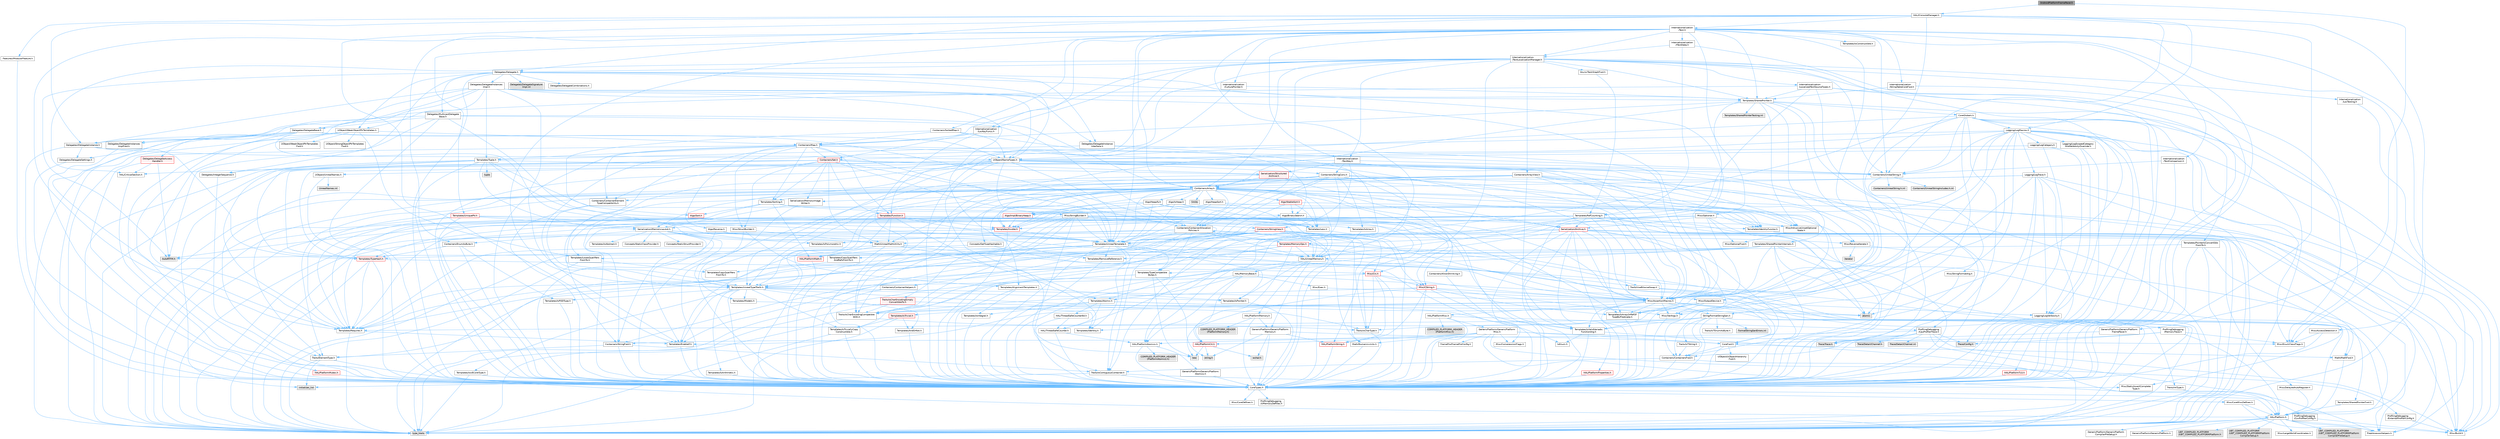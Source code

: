 digraph "AndroidPlatformFramePacer.h"
{
 // INTERACTIVE_SVG=YES
 // LATEX_PDF_SIZE
  bgcolor="transparent";
  edge [fontname=Helvetica,fontsize=10,labelfontname=Helvetica,labelfontsize=10];
  node [fontname=Helvetica,fontsize=10,shape=box,height=0.2,width=0.4];
  Node1 [id="Node000001",label="AndroidPlatformFramePacer.h",height=0.2,width=0.4,color="gray40", fillcolor="grey60", style="filled", fontcolor="black",tooltip=" "];
  Node1 -> Node2 [id="edge1_Node000001_Node000002",color="steelblue1",style="solid",tooltip=" "];
  Node2 [id="Node000002",label="GenericPlatform/GenericPlatform\lFramePacer.h",height=0.2,width=0.4,color="grey40", fillcolor="white", style="filled",URL="$da/da6/GenericPlatformFramePacer_8h.html",tooltip=" "];
  Node2 -> Node3 [id="edge2_Node000002_Node000003",color="steelblue1",style="solid",tooltip=" "];
  Node3 [id="Node000003",label="CoreFwd.h",height=0.2,width=0.4,color="grey40", fillcolor="white", style="filled",URL="$d1/d1e/CoreFwd_8h.html",tooltip=" "];
  Node3 -> Node4 [id="edge3_Node000003_Node000004",color="steelblue1",style="solid",tooltip=" "];
  Node4 [id="Node000004",label="CoreTypes.h",height=0.2,width=0.4,color="grey40", fillcolor="white", style="filled",URL="$dc/dec/CoreTypes_8h.html",tooltip=" "];
  Node4 -> Node5 [id="edge4_Node000004_Node000005",color="steelblue1",style="solid",tooltip=" "];
  Node5 [id="Node000005",label="HAL/Platform.h",height=0.2,width=0.4,color="grey40", fillcolor="white", style="filled",URL="$d9/dd0/Platform_8h.html",tooltip=" "];
  Node5 -> Node6 [id="edge5_Node000005_Node000006",color="steelblue1",style="solid",tooltip=" "];
  Node6 [id="Node000006",label="Misc/Build.h",height=0.2,width=0.4,color="grey40", fillcolor="white", style="filled",URL="$d3/dbb/Build_8h.html",tooltip=" "];
  Node5 -> Node7 [id="edge6_Node000005_Node000007",color="steelblue1",style="solid",tooltip=" "];
  Node7 [id="Node000007",label="Misc/LargeWorldCoordinates.h",height=0.2,width=0.4,color="grey40", fillcolor="white", style="filled",URL="$d2/dcb/LargeWorldCoordinates_8h.html",tooltip=" "];
  Node5 -> Node8 [id="edge7_Node000005_Node000008",color="steelblue1",style="solid",tooltip=" "];
  Node8 [id="Node000008",label="type_traits",height=0.2,width=0.4,color="grey60", fillcolor="#E0E0E0", style="filled",tooltip=" "];
  Node5 -> Node9 [id="edge8_Node000005_Node000009",color="steelblue1",style="solid",tooltip=" "];
  Node9 [id="Node000009",label="PreprocessorHelpers.h",height=0.2,width=0.4,color="grey40", fillcolor="white", style="filled",URL="$db/ddb/PreprocessorHelpers_8h.html",tooltip=" "];
  Node5 -> Node10 [id="edge9_Node000005_Node000010",color="steelblue1",style="solid",tooltip=" "];
  Node10 [id="Node000010",label="UBT_COMPILED_PLATFORM\l/UBT_COMPILED_PLATFORMPlatform\lCompilerPreSetup.h",height=0.2,width=0.4,color="grey60", fillcolor="#E0E0E0", style="filled",tooltip=" "];
  Node5 -> Node11 [id="edge10_Node000005_Node000011",color="steelblue1",style="solid",tooltip=" "];
  Node11 [id="Node000011",label="GenericPlatform/GenericPlatform\lCompilerPreSetup.h",height=0.2,width=0.4,color="grey40", fillcolor="white", style="filled",URL="$d9/dc8/GenericPlatformCompilerPreSetup_8h.html",tooltip=" "];
  Node5 -> Node12 [id="edge11_Node000005_Node000012",color="steelblue1",style="solid",tooltip=" "];
  Node12 [id="Node000012",label="GenericPlatform/GenericPlatform.h",height=0.2,width=0.4,color="grey40", fillcolor="white", style="filled",URL="$d6/d84/GenericPlatform_8h.html",tooltip=" "];
  Node5 -> Node13 [id="edge12_Node000005_Node000013",color="steelblue1",style="solid",tooltip=" "];
  Node13 [id="Node000013",label="UBT_COMPILED_PLATFORM\l/UBT_COMPILED_PLATFORMPlatform.h",height=0.2,width=0.4,color="grey60", fillcolor="#E0E0E0", style="filled",tooltip=" "];
  Node5 -> Node14 [id="edge13_Node000005_Node000014",color="steelblue1",style="solid",tooltip=" "];
  Node14 [id="Node000014",label="UBT_COMPILED_PLATFORM\l/UBT_COMPILED_PLATFORMPlatform\lCompilerSetup.h",height=0.2,width=0.4,color="grey60", fillcolor="#E0E0E0", style="filled",tooltip=" "];
  Node4 -> Node15 [id="edge14_Node000004_Node000015",color="steelblue1",style="solid",tooltip=" "];
  Node15 [id="Node000015",label="ProfilingDebugging\l/UMemoryDefines.h",height=0.2,width=0.4,color="grey40", fillcolor="white", style="filled",URL="$d2/da2/UMemoryDefines_8h.html",tooltip=" "];
  Node4 -> Node16 [id="edge15_Node000004_Node000016",color="steelblue1",style="solid",tooltip=" "];
  Node16 [id="Node000016",label="Misc/CoreMiscDefines.h",height=0.2,width=0.4,color="grey40", fillcolor="white", style="filled",URL="$da/d38/CoreMiscDefines_8h.html",tooltip=" "];
  Node16 -> Node5 [id="edge16_Node000016_Node000005",color="steelblue1",style="solid",tooltip=" "];
  Node16 -> Node9 [id="edge17_Node000016_Node000009",color="steelblue1",style="solid",tooltip=" "];
  Node4 -> Node17 [id="edge18_Node000004_Node000017",color="steelblue1",style="solid",tooltip=" "];
  Node17 [id="Node000017",label="Misc/CoreDefines.h",height=0.2,width=0.4,color="grey40", fillcolor="white", style="filled",URL="$d3/dd2/CoreDefines_8h.html",tooltip=" "];
  Node3 -> Node18 [id="edge19_Node000003_Node000018",color="steelblue1",style="solid",tooltip=" "];
  Node18 [id="Node000018",label="Containers/ContainersFwd.h",height=0.2,width=0.4,color="grey40", fillcolor="white", style="filled",URL="$d4/d0a/ContainersFwd_8h.html",tooltip=" "];
  Node18 -> Node5 [id="edge20_Node000018_Node000005",color="steelblue1",style="solid",tooltip=" "];
  Node18 -> Node4 [id="edge21_Node000018_Node000004",color="steelblue1",style="solid",tooltip=" "];
  Node18 -> Node19 [id="edge22_Node000018_Node000019",color="steelblue1",style="solid",tooltip=" "];
  Node19 [id="Node000019",label="Traits/IsContiguousContainer.h",height=0.2,width=0.4,color="grey40", fillcolor="white", style="filled",URL="$d5/d3c/IsContiguousContainer_8h.html",tooltip=" "];
  Node19 -> Node4 [id="edge23_Node000019_Node000004",color="steelblue1",style="solid",tooltip=" "];
  Node19 -> Node20 [id="edge24_Node000019_Node000020",color="steelblue1",style="solid",tooltip=" "];
  Node20 [id="Node000020",label="Misc/StaticAssertComplete\lType.h",height=0.2,width=0.4,color="grey40", fillcolor="white", style="filled",URL="$d5/d4e/StaticAssertCompleteType_8h.html",tooltip=" "];
  Node19 -> Node21 [id="edge25_Node000019_Node000021",color="steelblue1",style="solid",tooltip=" "];
  Node21 [id="Node000021",label="initializer_list",height=0.2,width=0.4,color="grey60", fillcolor="#E0E0E0", style="filled",tooltip=" "];
  Node3 -> Node22 [id="edge26_Node000003_Node000022",color="steelblue1",style="solid",tooltip=" "];
  Node22 [id="Node000022",label="Math/MathFwd.h",height=0.2,width=0.4,color="grey40", fillcolor="white", style="filled",URL="$d2/d10/MathFwd_8h.html",tooltip=" "];
  Node22 -> Node5 [id="edge27_Node000022_Node000005",color="steelblue1",style="solid",tooltip=" "];
  Node3 -> Node23 [id="edge28_Node000003_Node000023",color="steelblue1",style="solid",tooltip=" "];
  Node23 [id="Node000023",label="UObject/UObjectHierarchy\lFwd.h",height=0.2,width=0.4,color="grey40", fillcolor="white", style="filled",URL="$d3/d13/UObjectHierarchyFwd_8h.html",tooltip=" "];
  Node2 -> Node4 [id="edge29_Node000002_Node000004",color="steelblue1",style="solid",tooltip=" "];
  Node1 -> Node24 [id="edge30_Node000001_Node000024",color="steelblue1",style="solid",tooltip=" "];
  Node24 [id="Node000024",label="HAL/IConsoleManager.h",height=0.2,width=0.4,color="grey40", fillcolor="white", style="filled",URL="$dd/d0d/IConsoleManager_8h.html",tooltip=" "];
  Node24 -> Node4 [id="edge31_Node000024_Node000004",color="steelblue1",style="solid",tooltip=" "];
  Node24 -> Node25 [id="edge32_Node000024_Node000025",color="steelblue1",style="solid",tooltip=" "];
  Node25 [id="Node000025",label="Misc/AccessDetection.h",height=0.2,width=0.4,color="grey40", fillcolor="white", style="filled",URL="$d3/db5/AccessDetection_8h.html",tooltip=" "];
  Node25 -> Node4 [id="edge33_Node000025_Node000004",color="steelblue1",style="solid",tooltip=" "];
  Node25 -> Node26 [id="edge34_Node000025_Node000026",color="steelblue1",style="solid",tooltip=" "];
  Node26 [id="Node000026",label="Misc/EnumClassFlags.h",height=0.2,width=0.4,color="grey40", fillcolor="white", style="filled",URL="$d8/de7/EnumClassFlags_8h.html",tooltip=" "];
  Node24 -> Node27 [id="edge35_Node000024_Node000027",color="steelblue1",style="solid",tooltip=" "];
  Node27 [id="Node000027",label="Misc/AssertionMacros.h",height=0.2,width=0.4,color="grey40", fillcolor="white", style="filled",URL="$d0/dfa/AssertionMacros_8h.html",tooltip=" "];
  Node27 -> Node4 [id="edge36_Node000027_Node000004",color="steelblue1",style="solid",tooltip=" "];
  Node27 -> Node5 [id="edge37_Node000027_Node000005",color="steelblue1",style="solid",tooltip=" "];
  Node27 -> Node28 [id="edge38_Node000027_Node000028",color="steelblue1",style="solid",tooltip=" "];
  Node28 [id="Node000028",label="HAL/PlatformMisc.h",height=0.2,width=0.4,color="grey40", fillcolor="white", style="filled",URL="$d0/df5/PlatformMisc_8h.html",tooltip=" "];
  Node28 -> Node4 [id="edge39_Node000028_Node000004",color="steelblue1",style="solid",tooltip=" "];
  Node28 -> Node29 [id="edge40_Node000028_Node000029",color="steelblue1",style="solid",tooltip=" "];
  Node29 [id="Node000029",label="GenericPlatform/GenericPlatform\lMisc.h",height=0.2,width=0.4,color="grey40", fillcolor="white", style="filled",URL="$db/d9a/GenericPlatformMisc_8h.html",tooltip=" "];
  Node29 -> Node30 [id="edge41_Node000029_Node000030",color="steelblue1",style="solid",tooltip=" "];
  Node30 [id="Node000030",label="Containers/StringFwd.h",height=0.2,width=0.4,color="grey40", fillcolor="white", style="filled",URL="$df/d37/StringFwd_8h.html",tooltip=" "];
  Node30 -> Node4 [id="edge42_Node000030_Node000004",color="steelblue1",style="solid",tooltip=" "];
  Node30 -> Node31 [id="edge43_Node000030_Node000031",color="steelblue1",style="solid",tooltip=" "];
  Node31 [id="Node000031",label="Traits/ElementType.h",height=0.2,width=0.4,color="grey40", fillcolor="white", style="filled",URL="$d5/d4f/ElementType_8h.html",tooltip=" "];
  Node31 -> Node5 [id="edge44_Node000031_Node000005",color="steelblue1",style="solid",tooltip=" "];
  Node31 -> Node21 [id="edge45_Node000031_Node000021",color="steelblue1",style="solid",tooltip=" "];
  Node31 -> Node8 [id="edge46_Node000031_Node000008",color="steelblue1",style="solid",tooltip=" "];
  Node30 -> Node19 [id="edge47_Node000030_Node000019",color="steelblue1",style="solid",tooltip=" "];
  Node29 -> Node3 [id="edge48_Node000029_Node000003",color="steelblue1",style="solid",tooltip=" "];
  Node29 -> Node4 [id="edge49_Node000029_Node000004",color="steelblue1",style="solid",tooltip=" "];
  Node29 -> Node32 [id="edge50_Node000029_Node000032",color="steelblue1",style="solid",tooltip=" "];
  Node32 [id="Node000032",label="FramePro/FrameProConfig.h",height=0.2,width=0.4,color="grey40", fillcolor="white", style="filled",URL="$d7/d90/FrameProConfig_8h.html",tooltip=" "];
  Node29 -> Node33 [id="edge51_Node000029_Node000033",color="steelblue1",style="solid",tooltip=" "];
  Node33 [id="Node000033",label="HAL/PlatformCrt.h",height=0.2,width=0.4,color="red", fillcolor="#FFF0F0", style="filled",URL="$d8/d75/PlatformCrt_8h.html",tooltip=" "];
  Node33 -> Node34 [id="edge52_Node000033_Node000034",color="steelblue1",style="solid",tooltip=" "];
  Node34 [id="Node000034",label="new",height=0.2,width=0.4,color="grey60", fillcolor="#E0E0E0", style="filled",tooltip=" "];
  Node33 -> Node35 [id="edge53_Node000033_Node000035",color="steelblue1",style="solid",tooltip=" "];
  Node35 [id="Node000035",label="wchar.h",height=0.2,width=0.4,color="grey60", fillcolor="#E0E0E0", style="filled",tooltip=" "];
  Node33 -> Node42 [id="edge54_Node000033_Node000042",color="steelblue1",style="solid",tooltip=" "];
  Node42 [id="Node000042",label="string.h",height=0.2,width=0.4,color="grey60", fillcolor="#E0E0E0", style="filled",tooltip=" "];
  Node29 -> Node43 [id="edge55_Node000029_Node000043",color="steelblue1",style="solid",tooltip=" "];
  Node43 [id="Node000043",label="Math/NumericLimits.h",height=0.2,width=0.4,color="grey40", fillcolor="white", style="filled",URL="$df/d1b/NumericLimits_8h.html",tooltip=" "];
  Node43 -> Node4 [id="edge56_Node000043_Node000004",color="steelblue1",style="solid",tooltip=" "];
  Node29 -> Node44 [id="edge57_Node000029_Node000044",color="steelblue1",style="solid",tooltip=" "];
  Node44 [id="Node000044",label="Misc/CompressionFlags.h",height=0.2,width=0.4,color="grey40", fillcolor="white", style="filled",URL="$d9/d76/CompressionFlags_8h.html",tooltip=" "];
  Node29 -> Node26 [id="edge58_Node000029_Node000026",color="steelblue1",style="solid",tooltip=" "];
  Node29 -> Node45 [id="edge59_Node000029_Node000045",color="steelblue1",style="solid",tooltip=" "];
  Node45 [id="Node000045",label="ProfilingDebugging\l/CsvProfilerConfig.h",height=0.2,width=0.4,color="grey40", fillcolor="white", style="filled",URL="$d3/d88/CsvProfilerConfig_8h.html",tooltip=" "];
  Node45 -> Node6 [id="edge60_Node000045_Node000006",color="steelblue1",style="solid",tooltip=" "];
  Node29 -> Node46 [id="edge61_Node000029_Node000046",color="steelblue1",style="solid",tooltip=" "];
  Node46 [id="Node000046",label="ProfilingDebugging\l/ExternalProfilerConfig.h",height=0.2,width=0.4,color="grey40", fillcolor="white", style="filled",URL="$d3/dbb/ExternalProfilerConfig_8h.html",tooltip=" "];
  Node46 -> Node6 [id="edge62_Node000046_Node000006",color="steelblue1",style="solid",tooltip=" "];
  Node28 -> Node47 [id="edge63_Node000028_Node000047",color="steelblue1",style="solid",tooltip=" "];
  Node47 [id="Node000047",label="COMPILED_PLATFORM_HEADER\l(PlatformMisc.h)",height=0.2,width=0.4,color="grey60", fillcolor="#E0E0E0", style="filled",tooltip=" "];
  Node28 -> Node48 [id="edge64_Node000028_Node000048",color="steelblue1",style="solid",tooltip=" "];
  Node48 [id="Node000048",label="ProfilingDebugging\l/CpuProfilerTrace.h",height=0.2,width=0.4,color="grey40", fillcolor="white", style="filled",URL="$da/dcb/CpuProfilerTrace_8h.html",tooltip=" "];
  Node48 -> Node4 [id="edge65_Node000048_Node000004",color="steelblue1",style="solid",tooltip=" "];
  Node48 -> Node18 [id="edge66_Node000048_Node000018",color="steelblue1",style="solid",tooltip=" "];
  Node48 -> Node49 [id="edge67_Node000048_Node000049",color="steelblue1",style="solid",tooltip=" "];
  Node49 [id="Node000049",label="HAL/PlatformAtomics.h",height=0.2,width=0.4,color="grey40", fillcolor="white", style="filled",URL="$d3/d36/PlatformAtomics_8h.html",tooltip=" "];
  Node49 -> Node4 [id="edge68_Node000049_Node000004",color="steelblue1",style="solid",tooltip=" "];
  Node49 -> Node50 [id="edge69_Node000049_Node000050",color="steelblue1",style="solid",tooltip=" "];
  Node50 [id="Node000050",label="GenericPlatform/GenericPlatform\lAtomics.h",height=0.2,width=0.4,color="grey40", fillcolor="white", style="filled",URL="$da/d72/GenericPlatformAtomics_8h.html",tooltip=" "];
  Node50 -> Node4 [id="edge70_Node000050_Node000004",color="steelblue1",style="solid",tooltip=" "];
  Node49 -> Node51 [id="edge71_Node000049_Node000051",color="steelblue1",style="solid",tooltip=" "];
  Node51 [id="Node000051",label="COMPILED_PLATFORM_HEADER\l(PlatformAtomics.h)",height=0.2,width=0.4,color="grey60", fillcolor="#E0E0E0", style="filled",tooltip=" "];
  Node48 -> Node9 [id="edge72_Node000048_Node000009",color="steelblue1",style="solid",tooltip=" "];
  Node48 -> Node6 [id="edge73_Node000048_Node000006",color="steelblue1",style="solid",tooltip=" "];
  Node48 -> Node52 [id="edge74_Node000048_Node000052",color="steelblue1",style="solid",tooltip=" "];
  Node52 [id="Node000052",label="Trace/Config.h",height=0.2,width=0.4,color="grey60", fillcolor="#E0E0E0", style="filled",tooltip=" "];
  Node48 -> Node53 [id="edge75_Node000048_Node000053",color="steelblue1",style="solid",tooltip=" "];
  Node53 [id="Node000053",label="Trace/Detail/Channel.h",height=0.2,width=0.4,color="grey60", fillcolor="#E0E0E0", style="filled",tooltip=" "];
  Node48 -> Node54 [id="edge76_Node000048_Node000054",color="steelblue1",style="solid",tooltip=" "];
  Node54 [id="Node000054",label="Trace/Detail/Channel.inl",height=0.2,width=0.4,color="grey60", fillcolor="#E0E0E0", style="filled",tooltip=" "];
  Node48 -> Node55 [id="edge77_Node000048_Node000055",color="steelblue1",style="solid",tooltip=" "];
  Node55 [id="Node000055",label="Trace/Trace.h",height=0.2,width=0.4,color="grey60", fillcolor="#E0E0E0", style="filled",tooltip=" "];
  Node27 -> Node9 [id="edge78_Node000027_Node000009",color="steelblue1",style="solid",tooltip=" "];
  Node27 -> Node56 [id="edge79_Node000027_Node000056",color="steelblue1",style="solid",tooltip=" "];
  Node56 [id="Node000056",label="Templates/EnableIf.h",height=0.2,width=0.4,color="grey40", fillcolor="white", style="filled",URL="$d7/d60/EnableIf_8h.html",tooltip=" "];
  Node56 -> Node4 [id="edge80_Node000056_Node000004",color="steelblue1",style="solid",tooltip=" "];
  Node27 -> Node57 [id="edge81_Node000027_Node000057",color="steelblue1",style="solid",tooltip=" "];
  Node57 [id="Node000057",label="Templates/IsArrayOrRefOf\lTypeByPredicate.h",height=0.2,width=0.4,color="grey40", fillcolor="white", style="filled",URL="$d6/da1/IsArrayOrRefOfTypeByPredicate_8h.html",tooltip=" "];
  Node57 -> Node4 [id="edge82_Node000057_Node000004",color="steelblue1",style="solid",tooltip=" "];
  Node27 -> Node58 [id="edge83_Node000027_Node000058",color="steelblue1",style="solid",tooltip=" "];
  Node58 [id="Node000058",label="Templates/IsValidVariadic\lFunctionArg.h",height=0.2,width=0.4,color="grey40", fillcolor="white", style="filled",URL="$d0/dc8/IsValidVariadicFunctionArg_8h.html",tooltip=" "];
  Node58 -> Node4 [id="edge84_Node000058_Node000004",color="steelblue1",style="solid",tooltip=" "];
  Node58 -> Node59 [id="edge85_Node000058_Node000059",color="steelblue1",style="solid",tooltip=" "];
  Node59 [id="Node000059",label="IsEnum.h",height=0.2,width=0.4,color="grey40", fillcolor="white", style="filled",URL="$d4/de5/IsEnum_8h.html",tooltip=" "];
  Node58 -> Node8 [id="edge86_Node000058_Node000008",color="steelblue1",style="solid",tooltip=" "];
  Node27 -> Node60 [id="edge87_Node000027_Node000060",color="steelblue1",style="solid",tooltip=" "];
  Node60 [id="Node000060",label="Traits/IsCharEncodingCompatible\lWith.h",height=0.2,width=0.4,color="grey40", fillcolor="white", style="filled",URL="$df/dd1/IsCharEncodingCompatibleWith_8h.html",tooltip=" "];
  Node60 -> Node8 [id="edge88_Node000060_Node000008",color="steelblue1",style="solid",tooltip=" "];
  Node60 -> Node61 [id="edge89_Node000060_Node000061",color="steelblue1",style="solid",tooltip=" "];
  Node61 [id="Node000061",label="Traits/IsCharType.h",height=0.2,width=0.4,color="grey40", fillcolor="white", style="filled",URL="$db/d51/IsCharType_8h.html",tooltip=" "];
  Node61 -> Node4 [id="edge90_Node000061_Node000004",color="steelblue1",style="solid",tooltip=" "];
  Node27 -> Node62 [id="edge91_Node000027_Node000062",color="steelblue1",style="solid",tooltip=" "];
  Node62 [id="Node000062",label="Misc/VarArgs.h",height=0.2,width=0.4,color="grey40", fillcolor="white", style="filled",URL="$d5/d6f/VarArgs_8h.html",tooltip=" "];
  Node62 -> Node4 [id="edge92_Node000062_Node000004",color="steelblue1",style="solid",tooltip=" "];
  Node27 -> Node63 [id="edge93_Node000027_Node000063",color="steelblue1",style="solid",tooltip=" "];
  Node63 [id="Node000063",label="String/FormatStringSan.h",height=0.2,width=0.4,color="grey40", fillcolor="white", style="filled",URL="$d3/d8b/FormatStringSan_8h.html",tooltip=" "];
  Node63 -> Node8 [id="edge94_Node000063_Node000008",color="steelblue1",style="solid",tooltip=" "];
  Node63 -> Node4 [id="edge95_Node000063_Node000004",color="steelblue1",style="solid",tooltip=" "];
  Node63 -> Node64 [id="edge96_Node000063_Node000064",color="steelblue1",style="solid",tooltip=" "];
  Node64 [id="Node000064",label="Templates/Requires.h",height=0.2,width=0.4,color="grey40", fillcolor="white", style="filled",URL="$dc/d96/Requires_8h.html",tooltip=" "];
  Node64 -> Node56 [id="edge97_Node000064_Node000056",color="steelblue1",style="solid",tooltip=" "];
  Node64 -> Node8 [id="edge98_Node000064_Node000008",color="steelblue1",style="solid",tooltip=" "];
  Node63 -> Node65 [id="edge99_Node000063_Node000065",color="steelblue1",style="solid",tooltip=" "];
  Node65 [id="Node000065",label="Templates/Identity.h",height=0.2,width=0.4,color="grey40", fillcolor="white", style="filled",URL="$d0/dd5/Identity_8h.html",tooltip=" "];
  Node63 -> Node58 [id="edge100_Node000063_Node000058",color="steelblue1",style="solid",tooltip=" "];
  Node63 -> Node61 [id="edge101_Node000063_Node000061",color="steelblue1",style="solid",tooltip=" "];
  Node63 -> Node66 [id="edge102_Node000063_Node000066",color="steelblue1",style="solid",tooltip=" "];
  Node66 [id="Node000066",label="Traits/IsTEnumAsByte.h",height=0.2,width=0.4,color="grey40", fillcolor="white", style="filled",URL="$d1/de6/IsTEnumAsByte_8h.html",tooltip=" "];
  Node63 -> Node67 [id="edge103_Node000063_Node000067",color="steelblue1",style="solid",tooltip=" "];
  Node67 [id="Node000067",label="Traits/IsTString.h",height=0.2,width=0.4,color="grey40", fillcolor="white", style="filled",URL="$d0/df8/IsTString_8h.html",tooltip=" "];
  Node67 -> Node18 [id="edge104_Node000067_Node000018",color="steelblue1",style="solid",tooltip=" "];
  Node63 -> Node18 [id="edge105_Node000063_Node000018",color="steelblue1",style="solid",tooltip=" "];
  Node63 -> Node68 [id="edge106_Node000063_Node000068",color="steelblue1",style="solid",tooltip=" "];
  Node68 [id="Node000068",label="FormatStringSanErrors.inl",height=0.2,width=0.4,color="grey60", fillcolor="#E0E0E0", style="filled",tooltip=" "];
  Node27 -> Node69 [id="edge107_Node000027_Node000069",color="steelblue1",style="solid",tooltip=" "];
  Node69 [id="Node000069",label="atomic",height=0.2,width=0.4,color="grey60", fillcolor="#E0E0E0", style="filled",tooltip=" "];
  Node24 -> Node70 [id="edge108_Node000024_Node000070",color="steelblue1",style="solid",tooltip=" "];
  Node70 [id="Node000070",label="Templates/UnrealTemplate.h",height=0.2,width=0.4,color="grey40", fillcolor="white", style="filled",URL="$d4/d24/UnrealTemplate_8h.html",tooltip=" "];
  Node70 -> Node4 [id="edge109_Node000070_Node000004",color="steelblue1",style="solid",tooltip=" "];
  Node70 -> Node71 [id="edge110_Node000070_Node000071",color="steelblue1",style="solid",tooltip=" "];
  Node71 [id="Node000071",label="Templates/IsPointer.h",height=0.2,width=0.4,color="grey40", fillcolor="white", style="filled",URL="$d7/d05/IsPointer_8h.html",tooltip=" "];
  Node71 -> Node4 [id="edge111_Node000071_Node000004",color="steelblue1",style="solid",tooltip=" "];
  Node70 -> Node72 [id="edge112_Node000070_Node000072",color="steelblue1",style="solid",tooltip=" "];
  Node72 [id="Node000072",label="HAL/UnrealMemory.h",height=0.2,width=0.4,color="grey40", fillcolor="white", style="filled",URL="$d9/d96/UnrealMemory_8h.html",tooltip=" "];
  Node72 -> Node4 [id="edge113_Node000072_Node000004",color="steelblue1",style="solid",tooltip=" "];
  Node72 -> Node73 [id="edge114_Node000072_Node000073",color="steelblue1",style="solid",tooltip=" "];
  Node73 [id="Node000073",label="GenericPlatform/GenericPlatform\lMemory.h",height=0.2,width=0.4,color="grey40", fillcolor="white", style="filled",URL="$dd/d22/GenericPlatformMemory_8h.html",tooltip=" "];
  Node73 -> Node3 [id="edge115_Node000073_Node000003",color="steelblue1",style="solid",tooltip=" "];
  Node73 -> Node4 [id="edge116_Node000073_Node000004",color="steelblue1",style="solid",tooltip=" "];
  Node73 -> Node74 [id="edge117_Node000073_Node000074",color="steelblue1",style="solid",tooltip=" "];
  Node74 [id="Node000074",label="HAL/PlatformString.h",height=0.2,width=0.4,color="red", fillcolor="#FFF0F0", style="filled",URL="$db/db5/PlatformString_8h.html",tooltip=" "];
  Node74 -> Node4 [id="edge118_Node000074_Node000004",color="steelblue1",style="solid",tooltip=" "];
  Node73 -> Node42 [id="edge119_Node000073_Node000042",color="steelblue1",style="solid",tooltip=" "];
  Node73 -> Node35 [id="edge120_Node000073_Node000035",color="steelblue1",style="solid",tooltip=" "];
  Node72 -> Node76 [id="edge121_Node000072_Node000076",color="steelblue1",style="solid",tooltip=" "];
  Node76 [id="Node000076",label="HAL/MemoryBase.h",height=0.2,width=0.4,color="grey40", fillcolor="white", style="filled",URL="$d6/d9f/MemoryBase_8h.html",tooltip=" "];
  Node76 -> Node4 [id="edge122_Node000076_Node000004",color="steelblue1",style="solid",tooltip=" "];
  Node76 -> Node49 [id="edge123_Node000076_Node000049",color="steelblue1",style="solid",tooltip=" "];
  Node76 -> Node33 [id="edge124_Node000076_Node000033",color="steelblue1",style="solid",tooltip=" "];
  Node76 -> Node77 [id="edge125_Node000076_Node000077",color="steelblue1",style="solid",tooltip=" "];
  Node77 [id="Node000077",label="Misc/Exec.h",height=0.2,width=0.4,color="grey40", fillcolor="white", style="filled",URL="$de/ddb/Exec_8h.html",tooltip=" "];
  Node77 -> Node4 [id="edge126_Node000077_Node000004",color="steelblue1",style="solid",tooltip=" "];
  Node77 -> Node27 [id="edge127_Node000077_Node000027",color="steelblue1",style="solid",tooltip=" "];
  Node76 -> Node78 [id="edge128_Node000076_Node000078",color="steelblue1",style="solid",tooltip=" "];
  Node78 [id="Node000078",label="Misc/OutputDevice.h",height=0.2,width=0.4,color="grey40", fillcolor="white", style="filled",URL="$d7/d32/OutputDevice_8h.html",tooltip=" "];
  Node78 -> Node3 [id="edge129_Node000078_Node000003",color="steelblue1",style="solid",tooltip=" "];
  Node78 -> Node4 [id="edge130_Node000078_Node000004",color="steelblue1",style="solid",tooltip=" "];
  Node78 -> Node79 [id="edge131_Node000078_Node000079",color="steelblue1",style="solid",tooltip=" "];
  Node79 [id="Node000079",label="Logging/LogVerbosity.h",height=0.2,width=0.4,color="grey40", fillcolor="white", style="filled",URL="$d2/d8f/LogVerbosity_8h.html",tooltip=" "];
  Node79 -> Node4 [id="edge132_Node000079_Node000004",color="steelblue1",style="solid",tooltip=" "];
  Node78 -> Node62 [id="edge133_Node000078_Node000062",color="steelblue1",style="solid",tooltip=" "];
  Node78 -> Node57 [id="edge134_Node000078_Node000057",color="steelblue1",style="solid",tooltip=" "];
  Node78 -> Node58 [id="edge135_Node000078_Node000058",color="steelblue1",style="solid",tooltip=" "];
  Node78 -> Node60 [id="edge136_Node000078_Node000060",color="steelblue1",style="solid",tooltip=" "];
  Node76 -> Node80 [id="edge137_Node000076_Node000080",color="steelblue1",style="solid",tooltip=" "];
  Node80 [id="Node000080",label="Templates/Atomic.h",height=0.2,width=0.4,color="grey40", fillcolor="white", style="filled",URL="$d3/d91/Atomic_8h.html",tooltip=" "];
  Node80 -> Node81 [id="edge138_Node000080_Node000081",color="steelblue1",style="solid",tooltip=" "];
  Node81 [id="Node000081",label="HAL/ThreadSafeCounter.h",height=0.2,width=0.4,color="grey40", fillcolor="white", style="filled",URL="$dc/dc9/ThreadSafeCounter_8h.html",tooltip=" "];
  Node81 -> Node4 [id="edge139_Node000081_Node000004",color="steelblue1",style="solid",tooltip=" "];
  Node81 -> Node49 [id="edge140_Node000081_Node000049",color="steelblue1",style="solid",tooltip=" "];
  Node80 -> Node82 [id="edge141_Node000080_Node000082",color="steelblue1",style="solid",tooltip=" "];
  Node82 [id="Node000082",label="HAL/ThreadSafeCounter64.h",height=0.2,width=0.4,color="grey40", fillcolor="white", style="filled",URL="$d0/d12/ThreadSafeCounter64_8h.html",tooltip=" "];
  Node82 -> Node4 [id="edge142_Node000082_Node000004",color="steelblue1",style="solid",tooltip=" "];
  Node82 -> Node81 [id="edge143_Node000082_Node000081",color="steelblue1",style="solid",tooltip=" "];
  Node80 -> Node83 [id="edge144_Node000080_Node000083",color="steelblue1",style="solid",tooltip=" "];
  Node83 [id="Node000083",label="Templates/IsIntegral.h",height=0.2,width=0.4,color="grey40", fillcolor="white", style="filled",URL="$da/d64/IsIntegral_8h.html",tooltip=" "];
  Node83 -> Node4 [id="edge145_Node000083_Node000004",color="steelblue1",style="solid",tooltip=" "];
  Node80 -> Node84 [id="edge146_Node000080_Node000084",color="steelblue1",style="solid",tooltip=" "];
  Node84 [id="Node000084",label="Templates/IsTrivial.h",height=0.2,width=0.4,color="red", fillcolor="#FFF0F0", style="filled",URL="$da/d4c/IsTrivial_8h.html",tooltip=" "];
  Node84 -> Node85 [id="edge147_Node000084_Node000085",color="steelblue1",style="solid",tooltip=" "];
  Node85 [id="Node000085",label="Templates/AndOrNot.h",height=0.2,width=0.4,color="grey40", fillcolor="white", style="filled",URL="$db/d0a/AndOrNot_8h.html",tooltip=" "];
  Node85 -> Node4 [id="edge148_Node000085_Node000004",color="steelblue1",style="solid",tooltip=" "];
  Node84 -> Node86 [id="edge149_Node000084_Node000086",color="steelblue1",style="solid",tooltip=" "];
  Node86 [id="Node000086",label="Templates/IsTriviallyCopy\lConstructible.h",height=0.2,width=0.4,color="grey40", fillcolor="white", style="filled",URL="$d3/d78/IsTriviallyCopyConstructible_8h.html",tooltip=" "];
  Node86 -> Node4 [id="edge150_Node000086_Node000004",color="steelblue1",style="solid",tooltip=" "];
  Node86 -> Node8 [id="edge151_Node000086_Node000008",color="steelblue1",style="solid",tooltip=" "];
  Node84 -> Node8 [id="edge152_Node000084_Node000008",color="steelblue1",style="solid",tooltip=" "];
  Node80 -> Node88 [id="edge153_Node000080_Node000088",color="steelblue1",style="solid",tooltip=" "];
  Node88 [id="Node000088",label="Traits/IntType.h",height=0.2,width=0.4,color="grey40", fillcolor="white", style="filled",URL="$d7/deb/IntType_8h.html",tooltip=" "];
  Node88 -> Node5 [id="edge154_Node000088_Node000005",color="steelblue1",style="solid",tooltip=" "];
  Node80 -> Node69 [id="edge155_Node000080_Node000069",color="steelblue1",style="solid",tooltip=" "];
  Node72 -> Node89 [id="edge156_Node000072_Node000089",color="steelblue1",style="solid",tooltip=" "];
  Node89 [id="Node000089",label="HAL/PlatformMemory.h",height=0.2,width=0.4,color="grey40", fillcolor="white", style="filled",URL="$de/d68/PlatformMemory_8h.html",tooltip=" "];
  Node89 -> Node4 [id="edge157_Node000089_Node000004",color="steelblue1",style="solid",tooltip=" "];
  Node89 -> Node73 [id="edge158_Node000089_Node000073",color="steelblue1",style="solid",tooltip=" "];
  Node89 -> Node90 [id="edge159_Node000089_Node000090",color="steelblue1",style="solid",tooltip=" "];
  Node90 [id="Node000090",label="COMPILED_PLATFORM_HEADER\l(PlatformMemory.h)",height=0.2,width=0.4,color="grey60", fillcolor="#E0E0E0", style="filled",tooltip=" "];
  Node72 -> Node91 [id="edge160_Node000072_Node000091",color="steelblue1",style="solid",tooltip=" "];
  Node91 [id="Node000091",label="ProfilingDebugging\l/MemoryTrace.h",height=0.2,width=0.4,color="grey40", fillcolor="white", style="filled",URL="$da/dd7/MemoryTrace_8h.html",tooltip=" "];
  Node91 -> Node5 [id="edge161_Node000091_Node000005",color="steelblue1",style="solid",tooltip=" "];
  Node91 -> Node26 [id="edge162_Node000091_Node000026",color="steelblue1",style="solid",tooltip=" "];
  Node91 -> Node52 [id="edge163_Node000091_Node000052",color="steelblue1",style="solid",tooltip=" "];
  Node91 -> Node55 [id="edge164_Node000091_Node000055",color="steelblue1",style="solid",tooltip=" "];
  Node72 -> Node71 [id="edge165_Node000072_Node000071",color="steelblue1",style="solid",tooltip=" "];
  Node70 -> Node92 [id="edge166_Node000070_Node000092",color="steelblue1",style="solid",tooltip=" "];
  Node92 [id="Node000092",label="Templates/CopyQualifiers\lAndRefsFromTo.h",height=0.2,width=0.4,color="grey40", fillcolor="white", style="filled",URL="$d3/db3/CopyQualifiersAndRefsFromTo_8h.html",tooltip=" "];
  Node92 -> Node93 [id="edge167_Node000092_Node000093",color="steelblue1",style="solid",tooltip=" "];
  Node93 [id="Node000093",label="Templates/CopyQualifiers\lFromTo.h",height=0.2,width=0.4,color="grey40", fillcolor="white", style="filled",URL="$d5/db4/CopyQualifiersFromTo_8h.html",tooltip=" "];
  Node70 -> Node94 [id="edge168_Node000070_Node000094",color="steelblue1",style="solid",tooltip=" "];
  Node94 [id="Node000094",label="Templates/UnrealTypeTraits.h",height=0.2,width=0.4,color="grey40", fillcolor="white", style="filled",URL="$d2/d2d/UnrealTypeTraits_8h.html",tooltip=" "];
  Node94 -> Node4 [id="edge169_Node000094_Node000004",color="steelblue1",style="solid",tooltip=" "];
  Node94 -> Node71 [id="edge170_Node000094_Node000071",color="steelblue1",style="solid",tooltip=" "];
  Node94 -> Node27 [id="edge171_Node000094_Node000027",color="steelblue1",style="solid",tooltip=" "];
  Node94 -> Node85 [id="edge172_Node000094_Node000085",color="steelblue1",style="solid",tooltip=" "];
  Node94 -> Node56 [id="edge173_Node000094_Node000056",color="steelblue1",style="solid",tooltip=" "];
  Node94 -> Node95 [id="edge174_Node000094_Node000095",color="steelblue1",style="solid",tooltip=" "];
  Node95 [id="Node000095",label="Templates/IsArithmetic.h",height=0.2,width=0.4,color="grey40", fillcolor="white", style="filled",URL="$d2/d5d/IsArithmetic_8h.html",tooltip=" "];
  Node95 -> Node4 [id="edge175_Node000095_Node000004",color="steelblue1",style="solid",tooltip=" "];
  Node94 -> Node59 [id="edge176_Node000094_Node000059",color="steelblue1",style="solid",tooltip=" "];
  Node94 -> Node96 [id="edge177_Node000094_Node000096",color="steelblue1",style="solid",tooltip=" "];
  Node96 [id="Node000096",label="Templates/Models.h",height=0.2,width=0.4,color="grey40", fillcolor="white", style="filled",URL="$d3/d0c/Models_8h.html",tooltip=" "];
  Node96 -> Node65 [id="edge178_Node000096_Node000065",color="steelblue1",style="solid",tooltip=" "];
  Node94 -> Node97 [id="edge179_Node000094_Node000097",color="steelblue1",style="solid",tooltip=" "];
  Node97 [id="Node000097",label="Templates/IsPODType.h",height=0.2,width=0.4,color="grey40", fillcolor="white", style="filled",URL="$d7/db1/IsPODType_8h.html",tooltip=" "];
  Node97 -> Node4 [id="edge180_Node000097_Node000004",color="steelblue1",style="solid",tooltip=" "];
  Node94 -> Node98 [id="edge181_Node000094_Node000098",color="steelblue1",style="solid",tooltip=" "];
  Node98 [id="Node000098",label="Templates/IsUECoreType.h",height=0.2,width=0.4,color="grey40", fillcolor="white", style="filled",URL="$d1/db8/IsUECoreType_8h.html",tooltip=" "];
  Node98 -> Node4 [id="edge182_Node000098_Node000004",color="steelblue1",style="solid",tooltip=" "];
  Node98 -> Node8 [id="edge183_Node000098_Node000008",color="steelblue1",style="solid",tooltip=" "];
  Node94 -> Node86 [id="edge184_Node000094_Node000086",color="steelblue1",style="solid",tooltip=" "];
  Node70 -> Node99 [id="edge185_Node000070_Node000099",color="steelblue1",style="solid",tooltip=" "];
  Node99 [id="Node000099",label="Templates/RemoveReference.h",height=0.2,width=0.4,color="grey40", fillcolor="white", style="filled",URL="$da/dbe/RemoveReference_8h.html",tooltip=" "];
  Node99 -> Node4 [id="edge186_Node000099_Node000004",color="steelblue1",style="solid",tooltip=" "];
  Node70 -> Node64 [id="edge187_Node000070_Node000064",color="steelblue1",style="solid",tooltip=" "];
  Node70 -> Node100 [id="edge188_Node000070_Node000100",color="steelblue1",style="solid",tooltip=" "];
  Node100 [id="Node000100",label="Templates/TypeCompatible\lBytes.h",height=0.2,width=0.4,color="grey40", fillcolor="white", style="filled",URL="$df/d0a/TypeCompatibleBytes_8h.html",tooltip=" "];
  Node100 -> Node4 [id="edge189_Node000100_Node000004",color="steelblue1",style="solid",tooltip=" "];
  Node100 -> Node42 [id="edge190_Node000100_Node000042",color="steelblue1",style="solid",tooltip=" "];
  Node100 -> Node34 [id="edge191_Node000100_Node000034",color="steelblue1",style="solid",tooltip=" "];
  Node100 -> Node8 [id="edge192_Node000100_Node000008",color="steelblue1",style="solid",tooltip=" "];
  Node70 -> Node65 [id="edge193_Node000070_Node000065",color="steelblue1",style="solid",tooltip=" "];
  Node70 -> Node19 [id="edge194_Node000070_Node000019",color="steelblue1",style="solid",tooltip=" "];
  Node70 -> Node101 [id="edge195_Node000070_Node000101",color="steelblue1",style="solid",tooltip=" "];
  Node101 [id="Node000101",label="Traits/UseBitwiseSwap.h",height=0.2,width=0.4,color="grey40", fillcolor="white", style="filled",URL="$db/df3/UseBitwiseSwap_8h.html",tooltip=" "];
  Node101 -> Node4 [id="edge196_Node000101_Node000004",color="steelblue1",style="solid",tooltip=" "];
  Node101 -> Node8 [id="edge197_Node000101_Node000008",color="steelblue1",style="solid",tooltip=" "];
  Node70 -> Node8 [id="edge198_Node000070_Node000008",color="steelblue1",style="solid",tooltip=" "];
  Node24 -> Node102 [id="edge199_Node000024_Node000102",color="steelblue1",style="solid",tooltip=" "];
  Node102 [id="Node000102",label="Containers/UnrealString.h",height=0.2,width=0.4,color="grey40", fillcolor="white", style="filled",URL="$d5/dba/UnrealString_8h.html",tooltip=" "];
  Node102 -> Node103 [id="edge200_Node000102_Node000103",color="steelblue1",style="solid",tooltip=" "];
  Node103 [id="Node000103",label="Containers/UnrealStringIncludes.h.inl",height=0.2,width=0.4,color="grey60", fillcolor="#E0E0E0", style="filled",tooltip=" "];
  Node102 -> Node104 [id="edge201_Node000102_Node000104",color="steelblue1",style="solid",tooltip=" "];
  Node104 [id="Node000104",label="Containers/UnrealString.h.inl",height=0.2,width=0.4,color="grey60", fillcolor="#E0E0E0", style="filled",tooltip=" "];
  Node102 -> Node105 [id="edge202_Node000102_Node000105",color="steelblue1",style="solid",tooltip=" "];
  Node105 [id="Node000105",label="Misc/StringFormatArg.h",height=0.2,width=0.4,color="grey40", fillcolor="white", style="filled",URL="$d2/d16/StringFormatArg_8h.html",tooltip=" "];
  Node105 -> Node18 [id="edge203_Node000105_Node000018",color="steelblue1",style="solid",tooltip=" "];
  Node24 -> Node106 [id="edge204_Node000024_Node000106",color="steelblue1",style="solid",tooltip=" "];
  Node106 [id="Node000106",label="Logging/LogMacros.h",height=0.2,width=0.4,color="grey40", fillcolor="white", style="filled",URL="$d0/d16/LogMacros_8h.html",tooltip=" "];
  Node106 -> Node102 [id="edge205_Node000106_Node000102",color="steelblue1",style="solid",tooltip=" "];
  Node106 -> Node4 [id="edge206_Node000106_Node000004",color="steelblue1",style="solid",tooltip=" "];
  Node106 -> Node9 [id="edge207_Node000106_Node000009",color="steelblue1",style="solid",tooltip=" "];
  Node106 -> Node107 [id="edge208_Node000106_Node000107",color="steelblue1",style="solid",tooltip=" "];
  Node107 [id="Node000107",label="Logging/LogCategory.h",height=0.2,width=0.4,color="grey40", fillcolor="white", style="filled",URL="$d9/d36/LogCategory_8h.html",tooltip=" "];
  Node107 -> Node4 [id="edge209_Node000107_Node000004",color="steelblue1",style="solid",tooltip=" "];
  Node107 -> Node79 [id="edge210_Node000107_Node000079",color="steelblue1",style="solid",tooltip=" "];
  Node107 -> Node108 [id="edge211_Node000107_Node000108",color="steelblue1",style="solid",tooltip=" "];
  Node108 [id="Node000108",label="UObject/NameTypes.h",height=0.2,width=0.4,color="grey40", fillcolor="white", style="filled",URL="$d6/d35/NameTypes_8h.html",tooltip=" "];
  Node108 -> Node4 [id="edge212_Node000108_Node000004",color="steelblue1",style="solid",tooltip=" "];
  Node108 -> Node27 [id="edge213_Node000108_Node000027",color="steelblue1",style="solid",tooltip=" "];
  Node108 -> Node72 [id="edge214_Node000108_Node000072",color="steelblue1",style="solid",tooltip=" "];
  Node108 -> Node94 [id="edge215_Node000108_Node000094",color="steelblue1",style="solid",tooltip=" "];
  Node108 -> Node70 [id="edge216_Node000108_Node000070",color="steelblue1",style="solid",tooltip=" "];
  Node108 -> Node102 [id="edge217_Node000108_Node000102",color="steelblue1",style="solid",tooltip=" "];
  Node108 -> Node109 [id="edge218_Node000108_Node000109",color="steelblue1",style="solid",tooltip=" "];
  Node109 [id="Node000109",label="HAL/CriticalSection.h",height=0.2,width=0.4,color="grey40", fillcolor="white", style="filled",URL="$d6/d90/CriticalSection_8h.html",tooltip=" "];
  Node109 -> Node110 [id="edge219_Node000109_Node000110",color="steelblue1",style="solid",tooltip=" "];
  Node110 [id="Node000110",label="HAL/PlatformMutex.h",height=0.2,width=0.4,color="red", fillcolor="#FFF0F0", style="filled",URL="$d9/d0b/PlatformMutex_8h.html",tooltip=" "];
  Node110 -> Node4 [id="edge220_Node000110_Node000004",color="steelblue1",style="solid",tooltip=" "];
  Node108 -> Node112 [id="edge221_Node000108_Node000112",color="steelblue1",style="solid",tooltip=" "];
  Node112 [id="Node000112",label="Containers/StringConv.h",height=0.2,width=0.4,color="grey40", fillcolor="white", style="filled",URL="$d3/ddf/StringConv_8h.html",tooltip=" "];
  Node112 -> Node4 [id="edge222_Node000112_Node000004",color="steelblue1",style="solid",tooltip=" "];
  Node112 -> Node27 [id="edge223_Node000112_Node000027",color="steelblue1",style="solid",tooltip=" "];
  Node112 -> Node113 [id="edge224_Node000112_Node000113",color="steelblue1",style="solid",tooltip=" "];
  Node113 [id="Node000113",label="Containers/ContainerAllocation\lPolicies.h",height=0.2,width=0.4,color="grey40", fillcolor="white", style="filled",URL="$d7/dff/ContainerAllocationPolicies_8h.html",tooltip=" "];
  Node113 -> Node4 [id="edge225_Node000113_Node000004",color="steelblue1",style="solid",tooltip=" "];
  Node113 -> Node114 [id="edge226_Node000113_Node000114",color="steelblue1",style="solid",tooltip=" "];
  Node114 [id="Node000114",label="Containers/ContainerHelpers.h",height=0.2,width=0.4,color="grey40", fillcolor="white", style="filled",URL="$d7/d33/ContainerHelpers_8h.html",tooltip=" "];
  Node114 -> Node4 [id="edge227_Node000114_Node000004",color="steelblue1",style="solid",tooltip=" "];
  Node113 -> Node113 [id="edge228_Node000113_Node000113",color="steelblue1",style="solid",tooltip=" "];
  Node113 -> Node115 [id="edge229_Node000113_Node000115",color="steelblue1",style="solid",tooltip=" "];
  Node115 [id="Node000115",label="HAL/PlatformMath.h",height=0.2,width=0.4,color="red", fillcolor="#FFF0F0", style="filled",URL="$dc/d53/PlatformMath_8h.html",tooltip=" "];
  Node115 -> Node4 [id="edge230_Node000115_Node000004",color="steelblue1",style="solid",tooltip=" "];
  Node113 -> Node72 [id="edge231_Node000113_Node000072",color="steelblue1",style="solid",tooltip=" "];
  Node113 -> Node43 [id="edge232_Node000113_Node000043",color="steelblue1",style="solid",tooltip=" "];
  Node113 -> Node27 [id="edge233_Node000113_Node000027",color="steelblue1",style="solid",tooltip=" "];
  Node113 -> Node123 [id="edge234_Node000113_Node000123",color="steelblue1",style="solid",tooltip=" "];
  Node123 [id="Node000123",label="Templates/IsPolymorphic.h",height=0.2,width=0.4,color="grey40", fillcolor="white", style="filled",URL="$dc/d20/IsPolymorphic_8h.html",tooltip=" "];
  Node113 -> Node124 [id="edge235_Node000113_Node000124",color="steelblue1",style="solid",tooltip=" "];
  Node124 [id="Node000124",label="Templates/MemoryOps.h",height=0.2,width=0.4,color="red", fillcolor="#FFF0F0", style="filled",URL="$db/dea/MemoryOps_8h.html",tooltip=" "];
  Node124 -> Node4 [id="edge236_Node000124_Node000004",color="steelblue1",style="solid",tooltip=" "];
  Node124 -> Node72 [id="edge237_Node000124_Node000072",color="steelblue1",style="solid",tooltip=" "];
  Node124 -> Node86 [id="edge238_Node000124_Node000086",color="steelblue1",style="solid",tooltip=" "];
  Node124 -> Node64 [id="edge239_Node000124_Node000064",color="steelblue1",style="solid",tooltip=" "];
  Node124 -> Node94 [id="edge240_Node000124_Node000094",color="steelblue1",style="solid",tooltip=" "];
  Node124 -> Node101 [id="edge241_Node000124_Node000101",color="steelblue1",style="solid",tooltip=" "];
  Node124 -> Node34 [id="edge242_Node000124_Node000034",color="steelblue1",style="solid",tooltip=" "];
  Node124 -> Node8 [id="edge243_Node000124_Node000008",color="steelblue1",style="solid",tooltip=" "];
  Node113 -> Node100 [id="edge244_Node000113_Node000100",color="steelblue1",style="solid",tooltip=" "];
  Node113 -> Node8 [id="edge245_Node000113_Node000008",color="steelblue1",style="solid",tooltip=" "];
  Node112 -> Node125 [id="edge246_Node000112_Node000125",color="steelblue1",style="solid",tooltip=" "];
  Node125 [id="Node000125",label="Containers/Array.h",height=0.2,width=0.4,color="grey40", fillcolor="white", style="filled",URL="$df/dd0/Array_8h.html",tooltip=" "];
  Node125 -> Node4 [id="edge247_Node000125_Node000004",color="steelblue1",style="solid",tooltip=" "];
  Node125 -> Node27 [id="edge248_Node000125_Node000027",color="steelblue1",style="solid",tooltip=" "];
  Node125 -> Node126 [id="edge249_Node000125_Node000126",color="steelblue1",style="solid",tooltip=" "];
  Node126 [id="Node000126",label="Misc/IntrusiveUnsetOptional\lState.h",height=0.2,width=0.4,color="grey40", fillcolor="white", style="filled",URL="$d2/d0a/IntrusiveUnsetOptionalState_8h.html",tooltip=" "];
  Node126 -> Node127 [id="edge250_Node000126_Node000127",color="steelblue1",style="solid",tooltip=" "];
  Node127 [id="Node000127",label="Misc/OptionalFwd.h",height=0.2,width=0.4,color="grey40", fillcolor="white", style="filled",URL="$dc/d50/OptionalFwd_8h.html",tooltip=" "];
  Node125 -> Node128 [id="edge251_Node000125_Node000128",color="steelblue1",style="solid",tooltip=" "];
  Node128 [id="Node000128",label="Misc/ReverseIterate.h",height=0.2,width=0.4,color="grey40", fillcolor="white", style="filled",URL="$db/de3/ReverseIterate_8h.html",tooltip=" "];
  Node128 -> Node5 [id="edge252_Node000128_Node000005",color="steelblue1",style="solid",tooltip=" "];
  Node128 -> Node129 [id="edge253_Node000128_Node000129",color="steelblue1",style="solid",tooltip=" "];
  Node129 [id="Node000129",label="iterator",height=0.2,width=0.4,color="grey60", fillcolor="#E0E0E0", style="filled",tooltip=" "];
  Node125 -> Node72 [id="edge254_Node000125_Node000072",color="steelblue1",style="solid",tooltip=" "];
  Node125 -> Node94 [id="edge255_Node000125_Node000094",color="steelblue1",style="solid",tooltip=" "];
  Node125 -> Node70 [id="edge256_Node000125_Node000070",color="steelblue1",style="solid",tooltip=" "];
  Node125 -> Node130 [id="edge257_Node000125_Node000130",color="steelblue1",style="solid",tooltip=" "];
  Node130 [id="Node000130",label="Containers/AllowShrinking.h",height=0.2,width=0.4,color="grey40", fillcolor="white", style="filled",URL="$d7/d1a/AllowShrinking_8h.html",tooltip=" "];
  Node130 -> Node4 [id="edge258_Node000130_Node000004",color="steelblue1",style="solid",tooltip=" "];
  Node125 -> Node113 [id="edge259_Node000125_Node000113",color="steelblue1",style="solid",tooltip=" "];
  Node125 -> Node131 [id="edge260_Node000125_Node000131",color="steelblue1",style="solid",tooltip=" "];
  Node131 [id="Node000131",label="Containers/ContainerElement\lTypeCompatibility.h",height=0.2,width=0.4,color="grey40", fillcolor="white", style="filled",URL="$df/ddf/ContainerElementTypeCompatibility_8h.html",tooltip=" "];
  Node131 -> Node4 [id="edge261_Node000131_Node000004",color="steelblue1",style="solid",tooltip=" "];
  Node131 -> Node94 [id="edge262_Node000131_Node000094",color="steelblue1",style="solid",tooltip=" "];
  Node125 -> Node132 [id="edge263_Node000125_Node000132",color="steelblue1",style="solid",tooltip=" "];
  Node132 [id="Node000132",label="Serialization/Archive.h",height=0.2,width=0.4,color="red", fillcolor="#FFF0F0", style="filled",URL="$d7/d3b/Archive_8h.html",tooltip=" "];
  Node132 -> Node3 [id="edge264_Node000132_Node000003",color="steelblue1",style="solid",tooltip=" "];
  Node132 -> Node4 [id="edge265_Node000132_Node000004",color="steelblue1",style="solid",tooltip=" "];
  Node132 -> Node133 [id="edge266_Node000132_Node000133",color="steelblue1",style="solid",tooltip=" "];
  Node133 [id="Node000133",label="HAL/PlatformProperties.h",height=0.2,width=0.4,color="red", fillcolor="#FFF0F0", style="filled",URL="$d9/db0/PlatformProperties_8h.html",tooltip=" "];
  Node133 -> Node4 [id="edge267_Node000133_Node000004",color="steelblue1",style="solid",tooltip=" "];
  Node132 -> Node22 [id="edge268_Node000132_Node000022",color="steelblue1",style="solid",tooltip=" "];
  Node132 -> Node27 [id="edge269_Node000132_Node000027",color="steelblue1",style="solid",tooltip=" "];
  Node132 -> Node6 [id="edge270_Node000132_Node000006",color="steelblue1",style="solid",tooltip=" "];
  Node132 -> Node44 [id="edge271_Node000132_Node000044",color="steelblue1",style="solid",tooltip=" "];
  Node132 -> Node62 [id="edge272_Node000132_Node000062",color="steelblue1",style="solid",tooltip=" "];
  Node132 -> Node56 [id="edge273_Node000132_Node000056",color="steelblue1",style="solid",tooltip=" "];
  Node132 -> Node57 [id="edge274_Node000132_Node000057",color="steelblue1",style="solid",tooltip=" "];
  Node132 -> Node58 [id="edge275_Node000132_Node000058",color="steelblue1",style="solid",tooltip=" "];
  Node132 -> Node70 [id="edge276_Node000132_Node000070",color="steelblue1",style="solid",tooltip=" "];
  Node132 -> Node60 [id="edge277_Node000132_Node000060",color="steelblue1",style="solid",tooltip=" "];
  Node125 -> Node142 [id="edge278_Node000125_Node000142",color="steelblue1",style="solid",tooltip=" "];
  Node142 [id="Node000142",label="Serialization/MemoryImage\lWriter.h",height=0.2,width=0.4,color="grey40", fillcolor="white", style="filled",URL="$d0/d08/MemoryImageWriter_8h.html",tooltip=" "];
  Node142 -> Node4 [id="edge279_Node000142_Node000004",color="steelblue1",style="solid",tooltip=" "];
  Node142 -> Node143 [id="edge280_Node000142_Node000143",color="steelblue1",style="solid",tooltip=" "];
  Node143 [id="Node000143",label="Serialization/MemoryLayout.h",height=0.2,width=0.4,color="grey40", fillcolor="white", style="filled",URL="$d7/d66/MemoryLayout_8h.html",tooltip=" "];
  Node143 -> Node144 [id="edge281_Node000143_Node000144",color="steelblue1",style="solid",tooltip=" "];
  Node144 [id="Node000144",label="Concepts/StaticClassProvider.h",height=0.2,width=0.4,color="grey40", fillcolor="white", style="filled",URL="$dd/d83/StaticClassProvider_8h.html",tooltip=" "];
  Node143 -> Node145 [id="edge282_Node000143_Node000145",color="steelblue1",style="solid",tooltip=" "];
  Node145 [id="Node000145",label="Concepts/StaticStructProvider.h",height=0.2,width=0.4,color="grey40", fillcolor="white", style="filled",URL="$d5/d77/StaticStructProvider_8h.html",tooltip=" "];
  Node143 -> Node146 [id="edge283_Node000143_Node000146",color="steelblue1",style="solid",tooltip=" "];
  Node146 [id="Node000146",label="Containers/EnumAsByte.h",height=0.2,width=0.4,color="grey40", fillcolor="white", style="filled",URL="$d6/d9a/EnumAsByte_8h.html",tooltip=" "];
  Node146 -> Node4 [id="edge284_Node000146_Node000004",color="steelblue1",style="solid",tooltip=" "];
  Node146 -> Node97 [id="edge285_Node000146_Node000097",color="steelblue1",style="solid",tooltip=" "];
  Node146 -> Node147 [id="edge286_Node000146_Node000147",color="steelblue1",style="solid",tooltip=" "];
  Node147 [id="Node000147",label="Templates/TypeHash.h",height=0.2,width=0.4,color="red", fillcolor="#FFF0F0", style="filled",URL="$d1/d62/TypeHash_8h.html",tooltip=" "];
  Node147 -> Node4 [id="edge287_Node000147_Node000004",color="steelblue1",style="solid",tooltip=" "];
  Node147 -> Node64 [id="edge288_Node000147_Node000064",color="steelblue1",style="solid",tooltip=" "];
  Node147 -> Node148 [id="edge289_Node000147_Node000148",color="steelblue1",style="solid",tooltip=" "];
  Node148 [id="Node000148",label="Misc/Crc.h",height=0.2,width=0.4,color="red", fillcolor="#FFF0F0", style="filled",URL="$d4/dd2/Crc_8h.html",tooltip=" "];
  Node148 -> Node4 [id="edge290_Node000148_Node000004",color="steelblue1",style="solid",tooltip=" "];
  Node148 -> Node74 [id="edge291_Node000148_Node000074",color="steelblue1",style="solid",tooltip=" "];
  Node148 -> Node27 [id="edge292_Node000148_Node000027",color="steelblue1",style="solid",tooltip=" "];
  Node148 -> Node149 [id="edge293_Node000148_Node000149",color="steelblue1",style="solid",tooltip=" "];
  Node149 [id="Node000149",label="Misc/CString.h",height=0.2,width=0.4,color="red", fillcolor="#FFF0F0", style="filled",URL="$d2/d49/CString_8h.html",tooltip=" "];
  Node149 -> Node4 [id="edge294_Node000149_Node000004",color="steelblue1",style="solid",tooltip=" "];
  Node149 -> Node33 [id="edge295_Node000149_Node000033",color="steelblue1",style="solid",tooltip=" "];
  Node149 -> Node74 [id="edge296_Node000149_Node000074",color="steelblue1",style="solid",tooltip=" "];
  Node149 -> Node27 [id="edge297_Node000149_Node000027",color="steelblue1",style="solid",tooltip=" "];
  Node149 -> Node62 [id="edge298_Node000149_Node000062",color="steelblue1",style="solid",tooltip=" "];
  Node149 -> Node57 [id="edge299_Node000149_Node000057",color="steelblue1",style="solid",tooltip=" "];
  Node149 -> Node58 [id="edge300_Node000149_Node000058",color="steelblue1",style="solid",tooltip=" "];
  Node149 -> Node60 [id="edge301_Node000149_Node000060",color="steelblue1",style="solid",tooltip=" "];
  Node148 -> Node94 [id="edge302_Node000148_Node000094",color="steelblue1",style="solid",tooltip=" "];
  Node148 -> Node61 [id="edge303_Node000148_Node000061",color="steelblue1",style="solid",tooltip=" "];
  Node147 -> Node8 [id="edge304_Node000147_Node000008",color="steelblue1",style="solid",tooltip=" "];
  Node143 -> Node30 [id="edge305_Node000143_Node000030",color="steelblue1",style="solid",tooltip=" "];
  Node143 -> Node72 [id="edge306_Node000143_Node000072",color="steelblue1",style="solid",tooltip=" "];
  Node143 -> Node154 [id="edge307_Node000143_Node000154",color="steelblue1",style="solid",tooltip=" "];
  Node154 [id="Node000154",label="Misc/DelayedAutoRegister.h",height=0.2,width=0.4,color="grey40", fillcolor="white", style="filled",URL="$d1/dda/DelayedAutoRegister_8h.html",tooltip=" "];
  Node154 -> Node5 [id="edge308_Node000154_Node000005",color="steelblue1",style="solid",tooltip=" "];
  Node143 -> Node56 [id="edge309_Node000143_Node000056",color="steelblue1",style="solid",tooltip=" "];
  Node143 -> Node155 [id="edge310_Node000143_Node000155",color="steelblue1",style="solid",tooltip=" "];
  Node155 [id="Node000155",label="Templates/IsAbstract.h",height=0.2,width=0.4,color="grey40", fillcolor="white", style="filled",URL="$d8/db7/IsAbstract_8h.html",tooltip=" "];
  Node143 -> Node123 [id="edge311_Node000143_Node000123",color="steelblue1",style="solid",tooltip=" "];
  Node143 -> Node96 [id="edge312_Node000143_Node000096",color="steelblue1",style="solid",tooltip=" "];
  Node143 -> Node70 [id="edge313_Node000143_Node000070",color="steelblue1",style="solid",tooltip=" "];
  Node125 -> Node156 [id="edge314_Node000125_Node000156",color="steelblue1",style="solid",tooltip=" "];
  Node156 [id="Node000156",label="Algo/Heapify.h",height=0.2,width=0.4,color="grey40", fillcolor="white", style="filled",URL="$d0/d2a/Heapify_8h.html",tooltip=" "];
  Node156 -> Node157 [id="edge315_Node000156_Node000157",color="steelblue1",style="solid",tooltip=" "];
  Node157 [id="Node000157",label="Algo/Impl/BinaryHeap.h",height=0.2,width=0.4,color="red", fillcolor="#FFF0F0", style="filled",URL="$d7/da3/Algo_2Impl_2BinaryHeap_8h.html",tooltip=" "];
  Node157 -> Node158 [id="edge316_Node000157_Node000158",color="steelblue1",style="solid",tooltip=" "];
  Node158 [id="Node000158",label="Templates/Invoke.h",height=0.2,width=0.4,color="red", fillcolor="#FFF0F0", style="filled",URL="$d7/deb/Invoke_8h.html",tooltip=" "];
  Node158 -> Node4 [id="edge317_Node000158_Node000004",color="steelblue1",style="solid",tooltip=" "];
  Node158 -> Node70 [id="edge318_Node000158_Node000070",color="steelblue1",style="solid",tooltip=" "];
  Node158 -> Node8 [id="edge319_Node000158_Node000008",color="steelblue1",style="solid",tooltip=" "];
  Node157 -> Node8 [id="edge320_Node000157_Node000008",color="steelblue1",style="solid",tooltip=" "];
  Node156 -> Node162 [id="edge321_Node000156_Node000162",color="steelblue1",style="solid",tooltip=" "];
  Node162 [id="Node000162",label="Templates/IdentityFunctor.h",height=0.2,width=0.4,color="grey40", fillcolor="white", style="filled",URL="$d7/d2e/IdentityFunctor_8h.html",tooltip=" "];
  Node162 -> Node5 [id="edge322_Node000162_Node000005",color="steelblue1",style="solid",tooltip=" "];
  Node156 -> Node158 [id="edge323_Node000156_Node000158",color="steelblue1",style="solid",tooltip=" "];
  Node156 -> Node163 [id="edge324_Node000156_Node000163",color="steelblue1",style="solid",tooltip=" "];
  Node163 [id="Node000163",label="Templates/Less.h",height=0.2,width=0.4,color="grey40", fillcolor="white", style="filled",URL="$de/dc8/Less_8h.html",tooltip=" "];
  Node163 -> Node4 [id="edge325_Node000163_Node000004",color="steelblue1",style="solid",tooltip=" "];
  Node163 -> Node70 [id="edge326_Node000163_Node000070",color="steelblue1",style="solid",tooltip=" "];
  Node156 -> Node70 [id="edge327_Node000156_Node000070",color="steelblue1",style="solid",tooltip=" "];
  Node125 -> Node164 [id="edge328_Node000125_Node000164",color="steelblue1",style="solid",tooltip=" "];
  Node164 [id="Node000164",label="Algo/HeapSort.h",height=0.2,width=0.4,color="grey40", fillcolor="white", style="filled",URL="$d3/d92/HeapSort_8h.html",tooltip=" "];
  Node164 -> Node157 [id="edge329_Node000164_Node000157",color="steelblue1",style="solid",tooltip=" "];
  Node164 -> Node162 [id="edge330_Node000164_Node000162",color="steelblue1",style="solid",tooltip=" "];
  Node164 -> Node163 [id="edge331_Node000164_Node000163",color="steelblue1",style="solid",tooltip=" "];
  Node164 -> Node70 [id="edge332_Node000164_Node000070",color="steelblue1",style="solid",tooltip=" "];
  Node125 -> Node165 [id="edge333_Node000125_Node000165",color="steelblue1",style="solid",tooltip=" "];
  Node165 [id="Node000165",label="Algo/IsHeap.h",height=0.2,width=0.4,color="grey40", fillcolor="white", style="filled",URL="$de/d32/IsHeap_8h.html",tooltip=" "];
  Node165 -> Node157 [id="edge334_Node000165_Node000157",color="steelblue1",style="solid",tooltip=" "];
  Node165 -> Node162 [id="edge335_Node000165_Node000162",color="steelblue1",style="solid",tooltip=" "];
  Node165 -> Node158 [id="edge336_Node000165_Node000158",color="steelblue1",style="solid",tooltip=" "];
  Node165 -> Node163 [id="edge337_Node000165_Node000163",color="steelblue1",style="solid",tooltip=" "];
  Node165 -> Node70 [id="edge338_Node000165_Node000070",color="steelblue1",style="solid",tooltip=" "];
  Node125 -> Node157 [id="edge339_Node000125_Node000157",color="steelblue1",style="solid",tooltip=" "];
  Node125 -> Node166 [id="edge340_Node000125_Node000166",color="steelblue1",style="solid",tooltip=" "];
  Node166 [id="Node000166",label="Algo/StableSort.h",height=0.2,width=0.4,color="red", fillcolor="#FFF0F0", style="filled",URL="$d7/d3c/StableSort_8h.html",tooltip=" "];
  Node166 -> Node167 [id="edge341_Node000166_Node000167",color="steelblue1",style="solid",tooltip=" "];
  Node167 [id="Node000167",label="Algo/BinarySearch.h",height=0.2,width=0.4,color="grey40", fillcolor="white", style="filled",URL="$db/db4/BinarySearch_8h.html",tooltip=" "];
  Node167 -> Node162 [id="edge342_Node000167_Node000162",color="steelblue1",style="solid",tooltip=" "];
  Node167 -> Node158 [id="edge343_Node000167_Node000158",color="steelblue1",style="solid",tooltip=" "];
  Node167 -> Node163 [id="edge344_Node000167_Node000163",color="steelblue1",style="solid",tooltip=" "];
  Node166 -> Node162 [id="edge345_Node000166_Node000162",color="steelblue1",style="solid",tooltip=" "];
  Node166 -> Node158 [id="edge346_Node000166_Node000158",color="steelblue1",style="solid",tooltip=" "];
  Node166 -> Node163 [id="edge347_Node000166_Node000163",color="steelblue1",style="solid",tooltip=" "];
  Node166 -> Node70 [id="edge348_Node000166_Node000070",color="steelblue1",style="solid",tooltip=" "];
  Node125 -> Node169 [id="edge349_Node000125_Node000169",color="steelblue1",style="solid",tooltip=" "];
  Node169 [id="Node000169",label="Concepts/GetTypeHashable.h",height=0.2,width=0.4,color="grey40", fillcolor="white", style="filled",URL="$d3/da2/GetTypeHashable_8h.html",tooltip=" "];
  Node169 -> Node4 [id="edge350_Node000169_Node000004",color="steelblue1",style="solid",tooltip=" "];
  Node169 -> Node147 [id="edge351_Node000169_Node000147",color="steelblue1",style="solid",tooltip=" "];
  Node125 -> Node162 [id="edge352_Node000125_Node000162",color="steelblue1",style="solid",tooltip=" "];
  Node125 -> Node158 [id="edge353_Node000125_Node000158",color="steelblue1",style="solid",tooltip=" "];
  Node125 -> Node163 [id="edge354_Node000125_Node000163",color="steelblue1",style="solid",tooltip=" "];
  Node125 -> Node170 [id="edge355_Node000125_Node000170",color="steelblue1",style="solid",tooltip=" "];
  Node170 [id="Node000170",label="Templates/LosesQualifiers\lFromTo.h",height=0.2,width=0.4,color="grey40", fillcolor="white", style="filled",URL="$d2/db3/LosesQualifiersFromTo_8h.html",tooltip=" "];
  Node170 -> Node93 [id="edge356_Node000170_Node000093",color="steelblue1",style="solid",tooltip=" "];
  Node170 -> Node8 [id="edge357_Node000170_Node000008",color="steelblue1",style="solid",tooltip=" "];
  Node125 -> Node64 [id="edge358_Node000125_Node000064",color="steelblue1",style="solid",tooltip=" "];
  Node125 -> Node171 [id="edge359_Node000125_Node000171",color="steelblue1",style="solid",tooltip=" "];
  Node171 [id="Node000171",label="Templates/Sorting.h",height=0.2,width=0.4,color="grey40", fillcolor="white", style="filled",URL="$d3/d9e/Sorting_8h.html",tooltip=" "];
  Node171 -> Node4 [id="edge360_Node000171_Node000004",color="steelblue1",style="solid",tooltip=" "];
  Node171 -> Node167 [id="edge361_Node000171_Node000167",color="steelblue1",style="solid",tooltip=" "];
  Node171 -> Node172 [id="edge362_Node000171_Node000172",color="steelblue1",style="solid",tooltip=" "];
  Node172 [id="Node000172",label="Algo/Sort.h",height=0.2,width=0.4,color="red", fillcolor="#FFF0F0", style="filled",URL="$d1/d87/Sort_8h.html",tooltip=" "];
  Node171 -> Node115 [id="edge363_Node000171_Node000115",color="steelblue1",style="solid",tooltip=" "];
  Node171 -> Node163 [id="edge364_Node000171_Node000163",color="steelblue1",style="solid",tooltip=" "];
  Node125 -> Node175 [id="edge365_Node000125_Node000175",color="steelblue1",style="solid",tooltip=" "];
  Node175 [id="Node000175",label="Templates/AlignmentTemplates.h",height=0.2,width=0.4,color="grey40", fillcolor="white", style="filled",URL="$dd/d32/AlignmentTemplates_8h.html",tooltip=" "];
  Node175 -> Node4 [id="edge366_Node000175_Node000004",color="steelblue1",style="solid",tooltip=" "];
  Node175 -> Node83 [id="edge367_Node000175_Node000083",color="steelblue1",style="solid",tooltip=" "];
  Node175 -> Node71 [id="edge368_Node000175_Node000071",color="steelblue1",style="solid",tooltip=" "];
  Node125 -> Node31 [id="edge369_Node000125_Node000031",color="steelblue1",style="solid",tooltip=" "];
  Node125 -> Node121 [id="edge370_Node000125_Node000121",color="steelblue1",style="solid",tooltip=" "];
  Node121 [id="Node000121",label="limits",height=0.2,width=0.4,color="grey60", fillcolor="#E0E0E0", style="filled",tooltip=" "];
  Node125 -> Node8 [id="edge371_Node000125_Node000008",color="steelblue1",style="solid",tooltip=" "];
  Node112 -> Node149 [id="edge372_Node000112_Node000149",color="steelblue1",style="solid",tooltip=" "];
  Node112 -> Node176 [id="edge373_Node000112_Node000176",color="steelblue1",style="solid",tooltip=" "];
  Node176 [id="Node000176",label="Templates/IsArray.h",height=0.2,width=0.4,color="grey40", fillcolor="white", style="filled",URL="$d8/d8d/IsArray_8h.html",tooltip=" "];
  Node176 -> Node4 [id="edge374_Node000176_Node000004",color="steelblue1",style="solid",tooltip=" "];
  Node112 -> Node70 [id="edge375_Node000112_Node000070",color="steelblue1",style="solid",tooltip=" "];
  Node112 -> Node94 [id="edge376_Node000112_Node000094",color="steelblue1",style="solid",tooltip=" "];
  Node112 -> Node31 [id="edge377_Node000112_Node000031",color="steelblue1",style="solid",tooltip=" "];
  Node112 -> Node60 [id="edge378_Node000112_Node000060",color="steelblue1",style="solid",tooltip=" "];
  Node112 -> Node19 [id="edge379_Node000112_Node000019",color="steelblue1",style="solid",tooltip=" "];
  Node112 -> Node8 [id="edge380_Node000112_Node000008",color="steelblue1",style="solid",tooltip=" "];
  Node108 -> Node30 [id="edge381_Node000108_Node000030",color="steelblue1",style="solid",tooltip=" "];
  Node108 -> Node177 [id="edge382_Node000108_Node000177",color="steelblue1",style="solid",tooltip=" "];
  Node177 [id="Node000177",label="UObject/UnrealNames.h",height=0.2,width=0.4,color="grey40", fillcolor="white", style="filled",URL="$d8/db1/UnrealNames_8h.html",tooltip=" "];
  Node177 -> Node4 [id="edge383_Node000177_Node000004",color="steelblue1",style="solid",tooltip=" "];
  Node177 -> Node178 [id="edge384_Node000177_Node000178",color="steelblue1",style="solid",tooltip=" "];
  Node178 [id="Node000178",label="UnrealNames.inl",height=0.2,width=0.4,color="grey60", fillcolor="#E0E0E0", style="filled",tooltip=" "];
  Node108 -> Node80 [id="edge385_Node000108_Node000080",color="steelblue1",style="solid",tooltip=" "];
  Node108 -> Node143 [id="edge386_Node000108_Node000143",color="steelblue1",style="solid",tooltip=" "];
  Node108 -> Node126 [id="edge387_Node000108_Node000126",color="steelblue1",style="solid",tooltip=" "];
  Node108 -> Node179 [id="edge388_Node000108_Node000179",color="steelblue1",style="solid",tooltip=" "];
  Node179 [id="Node000179",label="Misc/StringBuilder.h",height=0.2,width=0.4,color="grey40", fillcolor="white", style="filled",URL="$d4/d52/StringBuilder_8h.html",tooltip=" "];
  Node179 -> Node30 [id="edge389_Node000179_Node000030",color="steelblue1",style="solid",tooltip=" "];
  Node179 -> Node180 [id="edge390_Node000179_Node000180",color="steelblue1",style="solid",tooltip=" "];
  Node180 [id="Node000180",label="Containers/StringView.h",height=0.2,width=0.4,color="red", fillcolor="#FFF0F0", style="filled",URL="$dd/dea/StringView_8h.html",tooltip=" "];
  Node180 -> Node4 [id="edge391_Node000180_Node000004",color="steelblue1",style="solid",tooltip=" "];
  Node180 -> Node30 [id="edge392_Node000180_Node000030",color="steelblue1",style="solid",tooltip=" "];
  Node180 -> Node72 [id="edge393_Node000180_Node000072",color="steelblue1",style="solid",tooltip=" "];
  Node180 -> Node43 [id="edge394_Node000180_Node000043",color="steelblue1",style="solid",tooltip=" "];
  Node180 -> Node174 [id="edge395_Node000180_Node000174",color="steelblue1",style="solid",tooltip=" "];
  Node174 [id="Node000174",label="Math/UnrealMathUtility.h",height=0.2,width=0.4,color="grey40", fillcolor="white", style="filled",URL="$db/db8/UnrealMathUtility_8h.html",tooltip=" "];
  Node174 -> Node4 [id="edge396_Node000174_Node000004",color="steelblue1",style="solid",tooltip=" "];
  Node174 -> Node27 [id="edge397_Node000174_Node000027",color="steelblue1",style="solid",tooltip=" "];
  Node174 -> Node115 [id="edge398_Node000174_Node000115",color="steelblue1",style="solid",tooltip=" "];
  Node174 -> Node22 [id="edge399_Node000174_Node000022",color="steelblue1",style="solid",tooltip=" "];
  Node174 -> Node65 [id="edge400_Node000174_Node000065",color="steelblue1",style="solid",tooltip=" "];
  Node174 -> Node64 [id="edge401_Node000174_Node000064",color="steelblue1",style="solid",tooltip=" "];
  Node180 -> Node148 [id="edge402_Node000180_Node000148",color="steelblue1",style="solid",tooltip=" "];
  Node180 -> Node149 [id="edge403_Node000180_Node000149",color="steelblue1",style="solid",tooltip=" "];
  Node180 -> Node128 [id="edge404_Node000180_Node000128",color="steelblue1",style="solid",tooltip=" "];
  Node180 -> Node64 [id="edge405_Node000180_Node000064",color="steelblue1",style="solid",tooltip=" "];
  Node180 -> Node70 [id="edge406_Node000180_Node000070",color="steelblue1",style="solid",tooltip=" "];
  Node180 -> Node31 [id="edge407_Node000180_Node000031",color="steelblue1",style="solid",tooltip=" "];
  Node180 -> Node60 [id="edge408_Node000180_Node000060",color="steelblue1",style="solid",tooltip=" "];
  Node180 -> Node61 [id="edge409_Node000180_Node000061",color="steelblue1",style="solid",tooltip=" "];
  Node180 -> Node19 [id="edge410_Node000180_Node000019",color="steelblue1",style="solid",tooltip=" "];
  Node180 -> Node8 [id="edge411_Node000180_Node000008",color="steelblue1",style="solid",tooltip=" "];
  Node179 -> Node4 [id="edge412_Node000179_Node000004",color="steelblue1",style="solid",tooltip=" "];
  Node179 -> Node74 [id="edge413_Node000179_Node000074",color="steelblue1",style="solid",tooltip=" "];
  Node179 -> Node72 [id="edge414_Node000179_Node000072",color="steelblue1",style="solid",tooltip=" "];
  Node179 -> Node27 [id="edge415_Node000179_Node000027",color="steelblue1",style="solid",tooltip=" "];
  Node179 -> Node149 [id="edge416_Node000179_Node000149",color="steelblue1",style="solid",tooltip=" "];
  Node179 -> Node56 [id="edge417_Node000179_Node000056",color="steelblue1",style="solid",tooltip=" "];
  Node179 -> Node57 [id="edge418_Node000179_Node000057",color="steelblue1",style="solid",tooltip=" "];
  Node179 -> Node58 [id="edge419_Node000179_Node000058",color="steelblue1",style="solid",tooltip=" "];
  Node179 -> Node64 [id="edge420_Node000179_Node000064",color="steelblue1",style="solid",tooltip=" "];
  Node179 -> Node70 [id="edge421_Node000179_Node000070",color="steelblue1",style="solid",tooltip=" "];
  Node179 -> Node94 [id="edge422_Node000179_Node000094",color="steelblue1",style="solid",tooltip=" "];
  Node179 -> Node60 [id="edge423_Node000179_Node000060",color="steelblue1",style="solid",tooltip=" "];
  Node179 -> Node183 [id="edge424_Node000179_Node000183",color="steelblue1",style="solid",tooltip=" "];
  Node183 [id="Node000183",label="Traits/IsCharEncodingSimply\lConvertibleTo.h",height=0.2,width=0.4,color="red", fillcolor="#FFF0F0", style="filled",URL="$d4/dee/IsCharEncodingSimplyConvertibleTo_8h.html",tooltip=" "];
  Node183 -> Node8 [id="edge425_Node000183_Node000008",color="steelblue1",style="solid",tooltip=" "];
  Node183 -> Node60 [id="edge426_Node000183_Node000060",color="steelblue1",style="solid",tooltip=" "];
  Node183 -> Node61 [id="edge427_Node000183_Node000061",color="steelblue1",style="solid",tooltip=" "];
  Node179 -> Node61 [id="edge428_Node000179_Node000061",color="steelblue1",style="solid",tooltip=" "];
  Node179 -> Node19 [id="edge429_Node000179_Node000019",color="steelblue1",style="solid",tooltip=" "];
  Node179 -> Node8 [id="edge430_Node000179_Node000008",color="steelblue1",style="solid",tooltip=" "];
  Node108 -> Node55 [id="edge431_Node000108_Node000055",color="steelblue1",style="solid",tooltip=" "];
  Node106 -> Node185 [id="edge432_Node000106_Node000185",color="steelblue1",style="solid",tooltip=" "];
  Node185 [id="Node000185",label="Logging/LogScopedCategory\lAndVerbosityOverride.h",height=0.2,width=0.4,color="grey40", fillcolor="white", style="filled",URL="$de/dba/LogScopedCategoryAndVerbosityOverride_8h.html",tooltip=" "];
  Node185 -> Node4 [id="edge433_Node000185_Node000004",color="steelblue1",style="solid",tooltip=" "];
  Node185 -> Node79 [id="edge434_Node000185_Node000079",color="steelblue1",style="solid",tooltip=" "];
  Node185 -> Node108 [id="edge435_Node000185_Node000108",color="steelblue1",style="solid",tooltip=" "];
  Node106 -> Node186 [id="edge436_Node000106_Node000186",color="steelblue1",style="solid",tooltip=" "];
  Node186 [id="Node000186",label="Logging/LogTrace.h",height=0.2,width=0.4,color="grey40", fillcolor="white", style="filled",URL="$d5/d91/LogTrace_8h.html",tooltip=" "];
  Node186 -> Node4 [id="edge437_Node000186_Node000004",color="steelblue1",style="solid",tooltip=" "];
  Node186 -> Node125 [id="edge438_Node000186_Node000125",color="steelblue1",style="solid",tooltip=" "];
  Node186 -> Node9 [id="edge439_Node000186_Node000009",color="steelblue1",style="solid",tooltip=" "];
  Node186 -> Node79 [id="edge440_Node000186_Node000079",color="steelblue1",style="solid",tooltip=" "];
  Node186 -> Node6 [id="edge441_Node000186_Node000006",color="steelblue1",style="solid",tooltip=" "];
  Node186 -> Node57 [id="edge442_Node000186_Node000057",color="steelblue1",style="solid",tooltip=" "];
  Node186 -> Node52 [id="edge443_Node000186_Node000052",color="steelblue1",style="solid",tooltip=" "];
  Node186 -> Node55 [id="edge444_Node000186_Node000055",color="steelblue1",style="solid",tooltip=" "];
  Node186 -> Node60 [id="edge445_Node000186_Node000060",color="steelblue1",style="solid",tooltip=" "];
  Node106 -> Node79 [id="edge446_Node000106_Node000079",color="steelblue1",style="solid",tooltip=" "];
  Node106 -> Node27 [id="edge447_Node000106_Node000027",color="steelblue1",style="solid",tooltip=" "];
  Node106 -> Node6 [id="edge448_Node000106_Node000006",color="steelblue1",style="solid",tooltip=" "];
  Node106 -> Node62 [id="edge449_Node000106_Node000062",color="steelblue1",style="solid",tooltip=" "];
  Node106 -> Node63 [id="edge450_Node000106_Node000063",color="steelblue1",style="solid",tooltip=" "];
  Node106 -> Node56 [id="edge451_Node000106_Node000056",color="steelblue1",style="solid",tooltip=" "];
  Node106 -> Node57 [id="edge452_Node000106_Node000057",color="steelblue1",style="solid",tooltip=" "];
  Node106 -> Node58 [id="edge453_Node000106_Node000058",color="steelblue1",style="solid",tooltip=" "];
  Node106 -> Node60 [id="edge454_Node000106_Node000060",color="steelblue1",style="solid",tooltip=" "];
  Node106 -> Node8 [id="edge455_Node000106_Node000008",color="steelblue1",style="solid",tooltip=" "];
  Node24 -> Node187 [id="edge456_Node000024_Node000187",color="steelblue1",style="solid",tooltip=" "];
  Node187 [id="Node000187",label="Delegates/IDelegateInstance.h",height=0.2,width=0.4,color="grey40", fillcolor="white", style="filled",URL="$d2/d10/IDelegateInstance_8h.html",tooltip=" "];
  Node187 -> Node4 [id="edge457_Node000187_Node000004",color="steelblue1",style="solid",tooltip=" "];
  Node187 -> Node147 [id="edge458_Node000187_Node000147",color="steelblue1",style="solid",tooltip=" "];
  Node187 -> Node108 [id="edge459_Node000187_Node000108",color="steelblue1",style="solid",tooltip=" "];
  Node187 -> Node188 [id="edge460_Node000187_Node000188",color="steelblue1",style="solid",tooltip=" "];
  Node188 [id="Node000188",label="Delegates/DelegateSettings.h",height=0.2,width=0.4,color="grey40", fillcolor="white", style="filled",URL="$d0/d97/DelegateSettings_8h.html",tooltip=" "];
  Node188 -> Node4 [id="edge461_Node000188_Node000004",color="steelblue1",style="solid",tooltip=" "];
  Node24 -> Node189 [id="edge462_Node000024_Node000189",color="steelblue1",style="solid",tooltip=" "];
  Node189 [id="Node000189",label="Delegates/Delegate.h",height=0.2,width=0.4,color="grey40", fillcolor="white", style="filled",URL="$d4/d80/Delegate_8h.html",tooltip=" "];
  Node189 -> Node4 [id="edge463_Node000189_Node000004",color="steelblue1",style="solid",tooltip=" "];
  Node189 -> Node27 [id="edge464_Node000189_Node000027",color="steelblue1",style="solid",tooltip=" "];
  Node189 -> Node108 [id="edge465_Node000189_Node000108",color="steelblue1",style="solid",tooltip=" "];
  Node189 -> Node190 [id="edge466_Node000189_Node000190",color="steelblue1",style="solid",tooltip=" "];
  Node190 [id="Node000190",label="Templates/SharedPointer.h",height=0.2,width=0.4,color="grey40", fillcolor="white", style="filled",URL="$d2/d17/SharedPointer_8h.html",tooltip=" "];
  Node190 -> Node4 [id="edge467_Node000190_Node000004",color="steelblue1",style="solid",tooltip=" "];
  Node190 -> Node126 [id="edge468_Node000190_Node000126",color="steelblue1",style="solid",tooltip=" "];
  Node190 -> Node191 [id="edge469_Node000190_Node000191",color="steelblue1",style="solid",tooltip=" "];
  Node191 [id="Node000191",label="Templates/PointerIsConvertible\lFromTo.h",height=0.2,width=0.4,color="grey40", fillcolor="white", style="filled",URL="$d6/d65/PointerIsConvertibleFromTo_8h.html",tooltip=" "];
  Node191 -> Node4 [id="edge470_Node000191_Node000004",color="steelblue1",style="solid",tooltip=" "];
  Node191 -> Node20 [id="edge471_Node000191_Node000020",color="steelblue1",style="solid",tooltip=" "];
  Node191 -> Node170 [id="edge472_Node000191_Node000170",color="steelblue1",style="solid",tooltip=" "];
  Node191 -> Node8 [id="edge473_Node000191_Node000008",color="steelblue1",style="solid",tooltip=" "];
  Node190 -> Node27 [id="edge474_Node000190_Node000027",color="steelblue1",style="solid",tooltip=" "];
  Node190 -> Node72 [id="edge475_Node000190_Node000072",color="steelblue1",style="solid",tooltip=" "];
  Node190 -> Node125 [id="edge476_Node000190_Node000125",color="steelblue1",style="solid",tooltip=" "];
  Node190 -> Node192 [id="edge477_Node000190_Node000192",color="steelblue1",style="solid",tooltip=" "];
  Node192 [id="Node000192",label="Containers/Map.h",height=0.2,width=0.4,color="grey40", fillcolor="white", style="filled",URL="$df/d79/Map_8h.html",tooltip=" "];
  Node192 -> Node4 [id="edge478_Node000192_Node000004",color="steelblue1",style="solid",tooltip=" "];
  Node192 -> Node193 [id="edge479_Node000192_Node000193",color="steelblue1",style="solid",tooltip=" "];
  Node193 [id="Node000193",label="Algo/Reverse.h",height=0.2,width=0.4,color="grey40", fillcolor="white", style="filled",URL="$d5/d93/Reverse_8h.html",tooltip=" "];
  Node193 -> Node4 [id="edge480_Node000193_Node000004",color="steelblue1",style="solid",tooltip=" "];
  Node193 -> Node70 [id="edge481_Node000193_Node000070",color="steelblue1",style="solid",tooltip=" "];
  Node192 -> Node131 [id="edge482_Node000192_Node000131",color="steelblue1",style="solid",tooltip=" "];
  Node192 -> Node194 [id="edge483_Node000192_Node000194",color="steelblue1",style="solid",tooltip=" "];
  Node194 [id="Node000194",label="Containers/Set.h",height=0.2,width=0.4,color="red", fillcolor="#FFF0F0", style="filled",URL="$d4/d45/Set_8h.html",tooltip=" "];
  Node194 -> Node113 [id="edge484_Node000194_Node000113",color="steelblue1",style="solid",tooltip=" "];
  Node194 -> Node131 [id="edge485_Node000194_Node000131",color="steelblue1",style="solid",tooltip=" "];
  Node194 -> Node18 [id="edge486_Node000194_Node000018",color="steelblue1",style="solid",tooltip=" "];
  Node194 -> Node174 [id="edge487_Node000194_Node000174",color="steelblue1",style="solid",tooltip=" "];
  Node194 -> Node27 [id="edge488_Node000194_Node000027",color="steelblue1",style="solid",tooltip=" "];
  Node194 -> Node214 [id="edge489_Node000194_Node000214",color="steelblue1",style="solid",tooltip=" "];
  Node214 [id="Node000214",label="Misc/StructBuilder.h",height=0.2,width=0.4,color="grey40", fillcolor="white", style="filled",URL="$d9/db3/StructBuilder_8h.html",tooltip=" "];
  Node214 -> Node4 [id="edge490_Node000214_Node000004",color="steelblue1",style="solid",tooltip=" "];
  Node214 -> Node174 [id="edge491_Node000214_Node000174",color="steelblue1",style="solid",tooltip=" "];
  Node214 -> Node175 [id="edge492_Node000214_Node000175",color="steelblue1",style="solid",tooltip=" "];
  Node194 -> Node142 [id="edge493_Node000194_Node000142",color="steelblue1",style="solid",tooltip=" "];
  Node194 -> Node199 [id="edge494_Node000194_Node000199",color="steelblue1",style="solid",tooltip=" "];
  Node199 [id="Node000199",label="Serialization/Structured\lArchive.h",height=0.2,width=0.4,color="red", fillcolor="#FFF0F0", style="filled",URL="$d9/d1e/StructuredArchive_8h.html",tooltip=" "];
  Node199 -> Node125 [id="edge495_Node000199_Node000125",color="steelblue1",style="solid",tooltip=" "];
  Node199 -> Node113 [id="edge496_Node000199_Node000113",color="steelblue1",style="solid",tooltip=" "];
  Node199 -> Node4 [id="edge497_Node000199_Node000004",color="steelblue1",style="solid",tooltip=" "];
  Node199 -> Node6 [id="edge498_Node000199_Node000006",color="steelblue1",style="solid",tooltip=" "];
  Node199 -> Node132 [id="edge499_Node000199_Node000132",color="steelblue1",style="solid",tooltip=" "];
  Node194 -> Node215 [id="edge500_Node000194_Node000215",color="steelblue1",style="solid",tooltip=" "];
  Node215 [id="Node000215",label="Templates/Function.h",height=0.2,width=0.4,color="red", fillcolor="#FFF0F0", style="filled",URL="$df/df5/Function_8h.html",tooltip=" "];
  Node215 -> Node4 [id="edge501_Node000215_Node000004",color="steelblue1",style="solid",tooltip=" "];
  Node215 -> Node27 [id="edge502_Node000215_Node000027",color="steelblue1",style="solid",tooltip=" "];
  Node215 -> Node126 [id="edge503_Node000215_Node000126",color="steelblue1",style="solid",tooltip=" "];
  Node215 -> Node72 [id="edge504_Node000215_Node000072",color="steelblue1",style="solid",tooltip=" "];
  Node215 -> Node94 [id="edge505_Node000215_Node000094",color="steelblue1",style="solid",tooltip=" "];
  Node215 -> Node158 [id="edge506_Node000215_Node000158",color="steelblue1",style="solid",tooltip=" "];
  Node215 -> Node70 [id="edge507_Node000215_Node000070",color="steelblue1",style="solid",tooltip=" "];
  Node215 -> Node64 [id="edge508_Node000215_Node000064",color="steelblue1",style="solid",tooltip=" "];
  Node215 -> Node174 [id="edge509_Node000215_Node000174",color="steelblue1",style="solid",tooltip=" "];
  Node215 -> Node34 [id="edge510_Node000215_Node000034",color="steelblue1",style="solid",tooltip=" "];
  Node215 -> Node8 [id="edge511_Node000215_Node000008",color="steelblue1",style="solid",tooltip=" "];
  Node194 -> Node171 [id="edge512_Node000194_Node000171",color="steelblue1",style="solid",tooltip=" "];
  Node194 -> Node147 [id="edge513_Node000194_Node000147",color="steelblue1",style="solid",tooltip=" "];
  Node194 -> Node70 [id="edge514_Node000194_Node000070",color="steelblue1",style="solid",tooltip=" "];
  Node194 -> Node21 [id="edge515_Node000194_Node000021",color="steelblue1",style="solid",tooltip=" "];
  Node194 -> Node8 [id="edge516_Node000194_Node000008",color="steelblue1",style="solid",tooltip=" "];
  Node192 -> Node102 [id="edge517_Node000192_Node000102",color="steelblue1",style="solid",tooltip=" "];
  Node192 -> Node27 [id="edge518_Node000192_Node000027",color="steelblue1",style="solid",tooltip=" "];
  Node192 -> Node214 [id="edge519_Node000192_Node000214",color="steelblue1",style="solid",tooltip=" "];
  Node192 -> Node215 [id="edge520_Node000192_Node000215",color="steelblue1",style="solid",tooltip=" "];
  Node192 -> Node171 [id="edge521_Node000192_Node000171",color="steelblue1",style="solid",tooltip=" "];
  Node192 -> Node218 [id="edge522_Node000192_Node000218",color="steelblue1",style="solid",tooltip=" "];
  Node218 [id="Node000218",label="Templates/Tuple.h",height=0.2,width=0.4,color="grey40", fillcolor="white", style="filled",URL="$d2/d4f/Tuple_8h.html",tooltip=" "];
  Node218 -> Node4 [id="edge523_Node000218_Node000004",color="steelblue1",style="solid",tooltip=" "];
  Node218 -> Node70 [id="edge524_Node000218_Node000070",color="steelblue1",style="solid",tooltip=" "];
  Node218 -> Node219 [id="edge525_Node000218_Node000219",color="steelblue1",style="solid",tooltip=" "];
  Node219 [id="Node000219",label="Delegates/IntegerSequence.h",height=0.2,width=0.4,color="grey40", fillcolor="white", style="filled",URL="$d2/dcc/IntegerSequence_8h.html",tooltip=" "];
  Node219 -> Node4 [id="edge526_Node000219_Node000004",color="steelblue1",style="solid",tooltip=" "];
  Node218 -> Node158 [id="edge527_Node000218_Node000158",color="steelblue1",style="solid",tooltip=" "];
  Node218 -> Node199 [id="edge528_Node000218_Node000199",color="steelblue1",style="solid",tooltip=" "];
  Node218 -> Node143 [id="edge529_Node000218_Node000143",color="steelblue1",style="solid",tooltip=" "];
  Node218 -> Node64 [id="edge530_Node000218_Node000064",color="steelblue1",style="solid",tooltip=" "];
  Node218 -> Node147 [id="edge531_Node000218_Node000147",color="steelblue1",style="solid",tooltip=" "];
  Node218 -> Node220 [id="edge532_Node000218_Node000220",color="steelblue1",style="solid",tooltip=" "];
  Node220 [id="Node000220",label="tuple",height=0.2,width=0.4,color="grey60", fillcolor="#E0E0E0", style="filled",tooltip=" "];
  Node218 -> Node8 [id="edge533_Node000218_Node000008",color="steelblue1",style="solid",tooltip=" "];
  Node192 -> Node70 [id="edge534_Node000192_Node000070",color="steelblue1",style="solid",tooltip=" "];
  Node192 -> Node94 [id="edge535_Node000192_Node000094",color="steelblue1",style="solid",tooltip=" "];
  Node192 -> Node8 [id="edge536_Node000192_Node000008",color="steelblue1",style="solid",tooltip=" "];
  Node190 -> Node221 [id="edge537_Node000190_Node000221",color="steelblue1",style="solid",tooltip=" "];
  Node221 [id="Node000221",label="CoreGlobals.h",height=0.2,width=0.4,color="grey40", fillcolor="white", style="filled",URL="$d5/d8c/CoreGlobals_8h.html",tooltip=" "];
  Node221 -> Node102 [id="edge538_Node000221_Node000102",color="steelblue1",style="solid",tooltip=" "];
  Node221 -> Node4 [id="edge539_Node000221_Node000004",color="steelblue1",style="solid",tooltip=" "];
  Node221 -> Node222 [id="edge540_Node000221_Node000222",color="steelblue1",style="solid",tooltip=" "];
  Node222 [id="Node000222",label="HAL/PlatformTLS.h",height=0.2,width=0.4,color="red", fillcolor="#FFF0F0", style="filled",URL="$d0/def/PlatformTLS_8h.html",tooltip=" "];
  Node222 -> Node4 [id="edge541_Node000222_Node000004",color="steelblue1",style="solid",tooltip=" "];
  Node221 -> Node106 [id="edge542_Node000221_Node000106",color="steelblue1",style="solid",tooltip=" "];
  Node221 -> Node6 [id="edge543_Node000221_Node000006",color="steelblue1",style="solid",tooltip=" "];
  Node221 -> Node26 [id="edge544_Node000221_Node000026",color="steelblue1",style="solid",tooltip=" "];
  Node221 -> Node78 [id="edge545_Node000221_Node000078",color="steelblue1",style="solid",tooltip=" "];
  Node221 -> Node48 [id="edge546_Node000221_Node000048",color="steelblue1",style="solid",tooltip=" "];
  Node221 -> Node80 [id="edge547_Node000221_Node000080",color="steelblue1",style="solid",tooltip=" "];
  Node221 -> Node108 [id="edge548_Node000221_Node000108",color="steelblue1",style="solid",tooltip=" "];
  Node221 -> Node69 [id="edge549_Node000221_Node000069",color="steelblue1",style="solid",tooltip=" "];
  Node190 -> Node225 [id="edge550_Node000190_Node000225",color="steelblue1",style="solid",tooltip=" "];
  Node225 [id="Node000225",label="Templates/SharedPointerInternals.h",height=0.2,width=0.4,color="grey40", fillcolor="white", style="filled",URL="$de/d3a/SharedPointerInternals_8h.html",tooltip=" "];
  Node225 -> Node4 [id="edge551_Node000225_Node000004",color="steelblue1",style="solid",tooltip=" "];
  Node225 -> Node72 [id="edge552_Node000225_Node000072",color="steelblue1",style="solid",tooltip=" "];
  Node225 -> Node27 [id="edge553_Node000225_Node000027",color="steelblue1",style="solid",tooltip=" "];
  Node225 -> Node99 [id="edge554_Node000225_Node000099",color="steelblue1",style="solid",tooltip=" "];
  Node225 -> Node226 [id="edge555_Node000225_Node000226",color="steelblue1",style="solid",tooltip=" "];
  Node226 [id="Node000226",label="Templates/SharedPointerFwd.h",height=0.2,width=0.4,color="grey40", fillcolor="white", style="filled",URL="$d3/d1d/SharedPointerFwd_8h.html",tooltip=" "];
  Node226 -> Node5 [id="edge556_Node000226_Node000005",color="steelblue1",style="solid",tooltip=" "];
  Node225 -> Node100 [id="edge557_Node000225_Node000100",color="steelblue1",style="solid",tooltip=" "];
  Node225 -> Node227 [id="edge558_Node000225_Node000227",color="steelblue1",style="solid",tooltip=" "];
  Node227 [id="Node000227",label="AutoRTFM.h",height=0.2,width=0.4,color="grey60", fillcolor="#E0E0E0", style="filled",tooltip=" "];
  Node225 -> Node69 [id="edge559_Node000225_Node000069",color="steelblue1",style="solid",tooltip=" "];
  Node225 -> Node8 [id="edge560_Node000225_Node000008",color="steelblue1",style="solid",tooltip=" "];
  Node190 -> Node228 [id="edge561_Node000190_Node000228",color="steelblue1",style="solid",tooltip=" "];
  Node228 [id="Node000228",label="Templates/SharedPointerTesting.inl",height=0.2,width=0.4,color="grey60", fillcolor="#E0E0E0", style="filled",tooltip=" "];
  Node189 -> Node229 [id="edge562_Node000189_Node000229",color="steelblue1",style="solid",tooltip=" "];
  Node229 [id="Node000229",label="UObject/WeakObjectPtrTemplates.h",height=0.2,width=0.4,color="grey40", fillcolor="white", style="filled",URL="$d8/d3b/WeakObjectPtrTemplates_8h.html",tooltip=" "];
  Node229 -> Node4 [id="edge563_Node000229_Node000004",color="steelblue1",style="solid",tooltip=" "];
  Node229 -> Node170 [id="edge564_Node000229_Node000170",color="steelblue1",style="solid",tooltip=" "];
  Node229 -> Node64 [id="edge565_Node000229_Node000064",color="steelblue1",style="solid",tooltip=" "];
  Node229 -> Node192 [id="edge566_Node000229_Node000192",color="steelblue1",style="solid",tooltip=" "];
  Node229 -> Node230 [id="edge567_Node000229_Node000230",color="steelblue1",style="solid",tooltip=" "];
  Node230 [id="Node000230",label="UObject/WeakObjectPtrTemplates\lFwd.h",height=0.2,width=0.4,color="grey40", fillcolor="white", style="filled",URL="$db/deb/WeakObjectPtrTemplatesFwd_8h.html",tooltip=" "];
  Node229 -> Node231 [id="edge568_Node000229_Node000231",color="steelblue1",style="solid",tooltip=" "];
  Node231 [id="Node000231",label="UObject/StrongObjectPtrTemplates\lFwd.h",height=0.2,width=0.4,color="grey40", fillcolor="white", style="filled",URL="$df/d90/StrongObjectPtrTemplatesFwd_8h.html",tooltip=" "];
  Node229 -> Node8 [id="edge569_Node000229_Node000008",color="steelblue1",style="solid",tooltip=" "];
  Node189 -> Node232 [id="edge570_Node000189_Node000232",color="steelblue1",style="solid",tooltip=" "];
  Node232 [id="Node000232",label="Delegates/MulticastDelegate\lBase.h",height=0.2,width=0.4,color="grey40", fillcolor="white", style="filled",URL="$db/d16/MulticastDelegateBase_8h.html",tooltip=" "];
  Node232 -> Node227 [id="edge571_Node000232_Node000227",color="steelblue1",style="solid",tooltip=" "];
  Node232 -> Node4 [id="edge572_Node000232_Node000004",color="steelblue1",style="solid",tooltip=" "];
  Node232 -> Node113 [id="edge573_Node000232_Node000113",color="steelblue1",style="solid",tooltip=" "];
  Node232 -> Node125 [id="edge574_Node000232_Node000125",color="steelblue1",style="solid",tooltip=" "];
  Node232 -> Node174 [id="edge575_Node000232_Node000174",color="steelblue1",style="solid",tooltip=" "];
  Node232 -> Node187 [id="edge576_Node000232_Node000187",color="steelblue1",style="solid",tooltip=" "];
  Node232 -> Node233 [id="edge577_Node000232_Node000233",color="steelblue1",style="solid",tooltip=" "];
  Node233 [id="Node000233",label="Delegates/DelegateBase.h",height=0.2,width=0.4,color="grey40", fillcolor="white", style="filled",URL="$da/d67/DelegateBase_8h.html",tooltip=" "];
  Node233 -> Node4 [id="edge578_Node000233_Node000004",color="steelblue1",style="solid",tooltip=" "];
  Node233 -> Node113 [id="edge579_Node000233_Node000113",color="steelblue1",style="solid",tooltip=" "];
  Node233 -> Node174 [id="edge580_Node000233_Node000174",color="steelblue1",style="solid",tooltip=" "];
  Node233 -> Node108 [id="edge581_Node000233_Node000108",color="steelblue1",style="solid",tooltip=" "];
  Node233 -> Node234 [id="edge582_Node000233_Node000234",color="steelblue1",style="solid",tooltip=" "];
  Node234 [id="Node000234",label="Delegates/DelegateAccess\lHandler.h",height=0.2,width=0.4,color="red", fillcolor="#FFF0F0", style="filled",URL="$d7/d27/DelegateAccessHandler_8h.html",tooltip=" "];
  Node234 -> Node4 [id="edge583_Node000234_Node000004",color="steelblue1",style="solid",tooltip=" "];
  Node234 -> Node109 [id="edge584_Node000234_Node000109",color="steelblue1",style="solid",tooltip=" "];
  Node234 -> Node227 [id="edge585_Node000234_Node000227",color="steelblue1",style="solid",tooltip=" "];
  Node233 -> Node240 [id="edge586_Node000233_Node000240",color="steelblue1",style="solid",tooltip=" "];
  Node240 [id="Node000240",label="Delegates/DelegateInstances\lImplFwd.h",height=0.2,width=0.4,color="grey40", fillcolor="white", style="filled",URL="$d4/dd5/DelegateInstancesImplFwd_8h.html",tooltip=" "];
  Node240 -> Node4 [id="edge587_Node000240_Node000004",color="steelblue1",style="solid",tooltip=" "];
  Node233 -> Node188 [id="edge588_Node000233_Node000188",color="steelblue1",style="solid",tooltip=" "];
  Node233 -> Node187 [id="edge589_Node000233_Node000187",color="steelblue1",style="solid",tooltip=" "];
  Node189 -> Node219 [id="edge590_Node000189_Node000219",color="steelblue1",style="solid",tooltip=" "];
  Node189 -> Node227 [id="edge591_Node000189_Node000227",color="steelblue1",style="solid",tooltip=" "];
  Node189 -> Node241 [id="edge592_Node000189_Node000241",color="steelblue1",style="solid",tooltip=" "];
  Node241 [id="Node000241",label="Delegates/DelegateInstance\lInterface.h",height=0.2,width=0.4,color="grey40", fillcolor="white", style="filled",URL="$de/d82/DelegateInstanceInterface_8h.html",tooltip=" "];
  Node241 -> Node27 [id="edge593_Node000241_Node000027",color="steelblue1",style="solid",tooltip=" "];
  Node241 -> Node100 [id="edge594_Node000241_Node000100",color="steelblue1",style="solid",tooltip=" "];
  Node241 -> Node218 [id="edge595_Node000241_Node000218",color="steelblue1",style="solid",tooltip=" "];
  Node189 -> Node242 [id="edge596_Node000189_Node000242",color="steelblue1",style="solid",tooltip=" "];
  Node242 [id="Node000242",label="Delegates/DelegateInstances\lImpl.h",height=0.2,width=0.4,color="grey40", fillcolor="white", style="filled",URL="$d5/dc6/DelegateInstancesImpl_8h.html",tooltip=" "];
  Node242 -> Node4 [id="edge597_Node000242_Node000004",color="steelblue1",style="solid",tooltip=" "];
  Node242 -> Node241 [id="edge598_Node000242_Node000241",color="steelblue1",style="solid",tooltip=" "];
  Node242 -> Node240 [id="edge599_Node000242_Node000240",color="steelblue1",style="solid",tooltip=" "];
  Node242 -> Node187 [id="edge600_Node000242_Node000187",color="steelblue1",style="solid",tooltip=" "];
  Node242 -> Node233 [id="edge601_Node000242_Node000233",color="steelblue1",style="solid",tooltip=" "];
  Node242 -> Node27 [id="edge602_Node000242_Node000027",color="steelblue1",style="solid",tooltip=" "];
  Node242 -> Node99 [id="edge603_Node000242_Node000099",color="steelblue1",style="solid",tooltip=" "];
  Node242 -> Node190 [id="edge604_Node000242_Node000190",color="steelblue1",style="solid",tooltip=" "];
  Node242 -> Node218 [id="edge605_Node000242_Node000218",color="steelblue1",style="solid",tooltip=" "];
  Node242 -> Node94 [id="edge606_Node000242_Node000094",color="steelblue1",style="solid",tooltip=" "];
  Node242 -> Node108 [id="edge607_Node000242_Node000108",color="steelblue1",style="solid",tooltip=" "];
  Node242 -> Node229 [id="edge608_Node000242_Node000229",color="steelblue1",style="solid",tooltip=" "];
  Node189 -> Node243 [id="edge609_Node000189_Node000243",color="steelblue1",style="solid",tooltip=" "];
  Node243 [id="Node000243",label="Delegates/DelegateSignature\lImpl.inl",height=0.2,width=0.4,color="grey60", fillcolor="#E0E0E0", style="filled",tooltip=" "];
  Node189 -> Node244 [id="edge610_Node000189_Node000244",color="steelblue1",style="solid",tooltip=" "];
  Node244 [id="Node000244",label="Delegates/DelegateCombinations.h",height=0.2,width=0.4,color="grey40", fillcolor="white", style="filled",URL="$d3/d23/DelegateCombinations_8h.html",tooltip=" "];
  Node24 -> Node245 [id="edge611_Node000024_Node000245",color="steelblue1",style="solid",tooltip=" "];
  Node245 [id="Node000245",label="Features/IModularFeature.h",height=0.2,width=0.4,color="grey40", fillcolor="white", style="filled",URL="$de/d21/IModularFeature_8h.html",tooltip=" "];
  Node245 -> Node4 [id="edge612_Node000245_Node000004",color="steelblue1",style="solid",tooltip=" "];
  Node24 -> Node56 [id="edge613_Node000024_Node000056",color="steelblue1",style="solid",tooltip=" "];
  Node24 -> Node246 [id="edge614_Node000024_Node000246",color="steelblue1",style="solid",tooltip=" "];
  Node246 [id="Node000246",label="Internationalization\l/Text.h",height=0.2,width=0.4,color="grey40", fillcolor="white", style="filled",URL="$d6/d35/Text_8h.html",tooltip=" "];
  Node246 -> Node4 [id="edge615_Node000246_Node000004",color="steelblue1",style="solid",tooltip=" "];
  Node246 -> Node49 [id="edge616_Node000246_Node000049",color="steelblue1",style="solid",tooltip=" "];
  Node246 -> Node27 [id="edge617_Node000246_Node000027",color="steelblue1",style="solid",tooltip=" "];
  Node246 -> Node26 [id="edge618_Node000246_Node000026",color="steelblue1",style="solid",tooltip=" "];
  Node246 -> Node94 [id="edge619_Node000246_Node000094",color="steelblue1",style="solid",tooltip=" "];
  Node246 -> Node125 [id="edge620_Node000246_Node000125",color="steelblue1",style="solid",tooltip=" "];
  Node246 -> Node102 [id="edge621_Node000246_Node000102",color="steelblue1",style="solid",tooltip=" "];
  Node246 -> Node247 [id="edge622_Node000246_Node000247",color="steelblue1",style="solid",tooltip=" "];
  Node247 [id="Node000247",label="Containers/SortedMap.h",height=0.2,width=0.4,color="grey40", fillcolor="white", style="filled",URL="$d1/dcf/SortedMap_8h.html",tooltip=" "];
  Node247 -> Node192 [id="edge623_Node000247_Node000192",color="steelblue1",style="solid",tooltip=" "];
  Node247 -> Node167 [id="edge624_Node000247_Node000167",color="steelblue1",style="solid",tooltip=" "];
  Node247 -> Node172 [id="edge625_Node000247_Node000172",color="steelblue1",style="solid",tooltip=" "];
  Node247 -> Node108 [id="edge626_Node000247_Node000108",color="steelblue1",style="solid",tooltip=" "];
  Node246 -> Node146 [id="edge627_Node000246_Node000146",color="steelblue1",style="solid",tooltip=" "];
  Node246 -> Node190 [id="edge628_Node000246_Node000190",color="steelblue1",style="solid",tooltip=" "];
  Node246 -> Node248 [id="edge629_Node000246_Node000248",color="steelblue1",style="solid",tooltip=" "];
  Node248 [id="Node000248",label="Internationalization\l/TextKey.h",height=0.2,width=0.4,color="grey40", fillcolor="white", style="filled",URL="$d8/d4a/TextKey_8h.html",tooltip=" "];
  Node248 -> Node4 [id="edge630_Node000248_Node000004",color="steelblue1",style="solid",tooltip=" "];
  Node248 -> Node147 [id="edge631_Node000248_Node000147",color="steelblue1",style="solid",tooltip=" "];
  Node248 -> Node112 [id="edge632_Node000248_Node000112",color="steelblue1",style="solid",tooltip=" "];
  Node248 -> Node180 [id="edge633_Node000248_Node000180",color="steelblue1",style="solid",tooltip=" "];
  Node248 -> Node102 [id="edge634_Node000248_Node000102",color="steelblue1",style="solid",tooltip=" "];
  Node248 -> Node199 [id="edge635_Node000248_Node000199",color="steelblue1",style="solid",tooltip=" "];
  Node246 -> Node249 [id="edge636_Node000246_Node000249",color="steelblue1",style="solid",tooltip=" "];
  Node249 [id="Node000249",label="Internationalization\l/LocKeyFuncs.h",height=0.2,width=0.4,color="grey40", fillcolor="white", style="filled",URL="$dd/d46/LocKeyFuncs_8h.html",tooltip=" "];
  Node249 -> Node4 [id="edge637_Node000249_Node000004",color="steelblue1",style="solid",tooltip=" "];
  Node249 -> Node194 [id="edge638_Node000249_Node000194",color="steelblue1",style="solid",tooltip=" "];
  Node249 -> Node192 [id="edge639_Node000249_Node000192",color="steelblue1",style="solid",tooltip=" "];
  Node246 -> Node250 [id="edge640_Node000246_Node000250",color="steelblue1",style="solid",tooltip=" "];
  Node250 [id="Node000250",label="Internationalization\l/CulturePointer.h",height=0.2,width=0.4,color="grey40", fillcolor="white", style="filled",URL="$d6/dbe/CulturePointer_8h.html",tooltip=" "];
  Node250 -> Node4 [id="edge641_Node000250_Node000004",color="steelblue1",style="solid",tooltip=" "];
  Node250 -> Node190 [id="edge642_Node000250_Node000190",color="steelblue1",style="solid",tooltip=" "];
  Node246 -> Node251 [id="edge643_Node000246_Node000251",color="steelblue1",style="solid",tooltip=" "];
  Node251 [id="Node000251",label="Internationalization\l/TextComparison.h",height=0.2,width=0.4,color="grey40", fillcolor="white", style="filled",URL="$d7/ddc/TextComparison_8h.html",tooltip=" "];
  Node251 -> Node4 [id="edge644_Node000251_Node000004",color="steelblue1",style="solid",tooltip=" "];
  Node251 -> Node102 [id="edge645_Node000251_Node000102",color="steelblue1",style="solid",tooltip=" "];
  Node246 -> Node252 [id="edge646_Node000246_Node000252",color="steelblue1",style="solid",tooltip=" "];
  Node252 [id="Node000252",label="Internationalization\l/TextLocalizationManager.h",height=0.2,width=0.4,color="grey40", fillcolor="white", style="filled",URL="$d5/d2e/TextLocalizationManager_8h.html",tooltip=" "];
  Node252 -> Node253 [id="edge647_Node000252_Node000253",color="steelblue1",style="solid",tooltip=" "];
  Node253 [id="Node000253",label="Async/TaskGraphFwd.h",height=0.2,width=0.4,color="grey40", fillcolor="white", style="filled",URL="$d8/d71/TaskGraphFwd_8h.html",tooltip=" "];
  Node253 -> Node254 [id="edge648_Node000253_Node000254",color="steelblue1",style="solid",tooltip=" "];
  Node254 [id="Node000254",label="Templates/RefCounting.h",height=0.2,width=0.4,color="grey40", fillcolor="white", style="filled",URL="$d4/d7e/RefCounting_8h.html",tooltip=" "];
  Node254 -> Node4 [id="edge649_Node000254_Node000004",color="steelblue1",style="solid",tooltip=" "];
  Node254 -> Node227 [id="edge650_Node000254_Node000227",color="steelblue1",style="solid",tooltip=" "];
  Node254 -> Node49 [id="edge651_Node000254_Node000049",color="steelblue1",style="solid",tooltip=" "];
  Node254 -> Node9 [id="edge652_Node000254_Node000009",color="steelblue1",style="solid",tooltip=" "];
  Node254 -> Node81 [id="edge653_Node000254_Node000081",color="steelblue1",style="solid",tooltip=" "];
  Node254 -> Node27 [id="edge654_Node000254_Node000027",color="steelblue1",style="solid",tooltip=" "];
  Node254 -> Node6 [id="edge655_Node000254_Node000006",color="steelblue1",style="solid",tooltip=" "];
  Node254 -> Node132 [id="edge656_Node000254_Node000132",color="steelblue1",style="solid",tooltip=" "];
  Node254 -> Node143 [id="edge657_Node000254_Node000143",color="steelblue1",style="solid",tooltip=" "];
  Node254 -> Node64 [id="edge658_Node000254_Node000064",color="steelblue1",style="solid",tooltip=" "];
  Node254 -> Node147 [id="edge659_Node000254_Node000147",color="steelblue1",style="solid",tooltip=" "];
  Node254 -> Node70 [id="edge660_Node000254_Node000070",color="steelblue1",style="solid",tooltip=" "];
  Node254 -> Node69 [id="edge661_Node000254_Node000069",color="steelblue1",style="solid",tooltip=" "];
  Node254 -> Node8 [id="edge662_Node000254_Node000008",color="steelblue1",style="solid",tooltip=" "];
  Node252 -> Node125 [id="edge663_Node000252_Node000125",color="steelblue1",style="solid",tooltip=" "];
  Node252 -> Node182 [id="edge664_Node000252_Node000182",color="steelblue1",style="solid",tooltip=" "];
  Node182 [id="Node000182",label="Containers/ArrayView.h",height=0.2,width=0.4,color="grey40", fillcolor="white", style="filled",URL="$d7/df4/ArrayView_8h.html",tooltip=" "];
  Node182 -> Node4 [id="edge665_Node000182_Node000004",color="steelblue1",style="solid",tooltip=" "];
  Node182 -> Node18 [id="edge666_Node000182_Node000018",color="steelblue1",style="solid",tooltip=" "];
  Node182 -> Node27 [id="edge667_Node000182_Node000027",color="steelblue1",style="solid",tooltip=" "];
  Node182 -> Node128 [id="edge668_Node000182_Node000128",color="steelblue1",style="solid",tooltip=" "];
  Node182 -> Node126 [id="edge669_Node000182_Node000126",color="steelblue1",style="solid",tooltip=" "];
  Node182 -> Node158 [id="edge670_Node000182_Node000158",color="steelblue1",style="solid",tooltip=" "];
  Node182 -> Node94 [id="edge671_Node000182_Node000094",color="steelblue1",style="solid",tooltip=" "];
  Node182 -> Node31 [id="edge672_Node000182_Node000031",color="steelblue1",style="solid",tooltip=" "];
  Node182 -> Node125 [id="edge673_Node000182_Node000125",color="steelblue1",style="solid",tooltip=" "];
  Node182 -> Node174 [id="edge674_Node000182_Node000174",color="steelblue1",style="solid",tooltip=" "];
  Node182 -> Node8 [id="edge675_Node000182_Node000008",color="steelblue1",style="solid",tooltip=" "];
  Node252 -> Node113 [id="edge676_Node000252_Node000113",color="steelblue1",style="solid",tooltip=" "];
  Node252 -> Node192 [id="edge677_Node000252_Node000192",color="steelblue1",style="solid",tooltip=" "];
  Node252 -> Node194 [id="edge678_Node000252_Node000194",color="steelblue1",style="solid",tooltip=" "];
  Node252 -> Node102 [id="edge679_Node000252_Node000102",color="steelblue1",style="solid",tooltip=" "];
  Node252 -> Node4 [id="edge680_Node000252_Node000004",color="steelblue1",style="solid",tooltip=" "];
  Node252 -> Node189 [id="edge681_Node000252_Node000189",color="steelblue1",style="solid",tooltip=" "];
  Node252 -> Node109 [id="edge682_Node000252_Node000109",color="steelblue1",style="solid",tooltip=" "];
  Node252 -> Node249 [id="edge683_Node000252_Node000249",color="steelblue1",style="solid",tooltip=" "];
  Node252 -> Node255 [id="edge684_Node000252_Node000255",color="steelblue1",style="solid",tooltip=" "];
  Node255 [id="Node000255",label="Internationalization\l/LocTesting.h",height=0.2,width=0.4,color="grey40", fillcolor="white", style="filled",URL="$df/d3b/LocTesting_8h.html",tooltip=" "];
  Node255 -> Node6 [id="edge685_Node000255_Node000006",color="steelblue1",style="solid",tooltip=" "];
  Node252 -> Node256 [id="edge686_Node000252_Node000256",color="steelblue1",style="solid",tooltip=" "];
  Node256 [id="Node000256",label="Internationalization\l/LocalizedTextSourceTypes.h",height=0.2,width=0.4,color="grey40", fillcolor="white", style="filled",URL="$dd/d9b/LocalizedTextSourceTypes_8h.html",tooltip=" "];
  Node256 -> Node4 [id="edge687_Node000256_Node000004",color="steelblue1",style="solid",tooltip=" "];
  Node256 -> Node26 [id="edge688_Node000256_Node000026",color="steelblue1",style="solid",tooltip=" "];
  Node256 -> Node254 [id="edge689_Node000256_Node000254",color="steelblue1",style="solid",tooltip=" "];
  Node256 -> Node64 [id="edge690_Node000256_Node000064",color="steelblue1",style="solid",tooltip=" "];
  Node256 -> Node190 [id="edge691_Node000256_Node000190",color="steelblue1",style="solid",tooltip=" "];
  Node256 -> Node8 [id="edge692_Node000256_Node000008",color="steelblue1",style="solid",tooltip=" "];
  Node252 -> Node248 [id="edge693_Node000252_Node000248",color="steelblue1",style="solid",tooltip=" "];
  Node252 -> Node148 [id="edge694_Node000252_Node000148",color="steelblue1",style="solid",tooltip=" "];
  Node252 -> Node26 [id="edge695_Node000252_Node000026",color="steelblue1",style="solid",tooltip=" "];
  Node252 -> Node215 [id="edge696_Node000252_Node000215",color="steelblue1",style="solid",tooltip=" "];
  Node252 -> Node190 [id="edge697_Node000252_Node000190",color="steelblue1",style="solid",tooltip=" "];
  Node252 -> Node69 [id="edge698_Node000252_Node000069",color="steelblue1",style="solid",tooltip=" "];
  Node246 -> Node257 [id="edge699_Node000246_Node000257",color="steelblue1",style="solid",tooltip=" "];
  Node257 [id="Node000257",label="Internationalization\l/StringTableCoreFwd.h",height=0.2,width=0.4,color="grey40", fillcolor="white", style="filled",URL="$d2/d42/StringTableCoreFwd_8h.html",tooltip=" "];
  Node257 -> Node4 [id="edge700_Node000257_Node000004",color="steelblue1",style="solid",tooltip=" "];
  Node257 -> Node190 [id="edge701_Node000257_Node000190",color="steelblue1",style="solid",tooltip=" "];
  Node246 -> Node258 [id="edge702_Node000246_Node000258",color="steelblue1",style="solid",tooltip=" "];
  Node258 [id="Node000258",label="Internationalization\l/ITextData.h",height=0.2,width=0.4,color="grey40", fillcolor="white", style="filled",URL="$d5/dbd/ITextData_8h.html",tooltip=" "];
  Node258 -> Node4 [id="edge703_Node000258_Node000004",color="steelblue1",style="solid",tooltip=" "];
  Node258 -> Node252 [id="edge704_Node000258_Node000252",color="steelblue1",style="solid",tooltip=" "];
  Node258 -> Node254 [id="edge705_Node000258_Node000254",color="steelblue1",style="solid",tooltip=" "];
  Node246 -> Node207 [id="edge706_Node000246_Node000207",color="steelblue1",style="solid",tooltip=" "];
  Node207 [id="Node000207",label="Misc/Optional.h",height=0.2,width=0.4,color="grey40", fillcolor="white", style="filled",URL="$d2/dae/Optional_8h.html",tooltip=" "];
  Node207 -> Node4 [id="edge707_Node000207_Node000004",color="steelblue1",style="solid",tooltip=" "];
  Node207 -> Node27 [id="edge708_Node000207_Node000027",color="steelblue1",style="solid",tooltip=" "];
  Node207 -> Node126 [id="edge709_Node000207_Node000126",color="steelblue1",style="solid",tooltip=" "];
  Node207 -> Node127 [id="edge710_Node000207_Node000127",color="steelblue1",style="solid",tooltip=" "];
  Node207 -> Node124 [id="edge711_Node000207_Node000124",color="steelblue1",style="solid",tooltip=" "];
  Node207 -> Node70 [id="edge712_Node000207_Node000070",color="steelblue1",style="solid",tooltip=" "];
  Node207 -> Node132 [id="edge713_Node000207_Node000132",color="steelblue1",style="solid",tooltip=" "];
  Node246 -> Node211 [id="edge714_Node000246_Node000211",color="steelblue1",style="solid",tooltip=" "];
  Node211 [id="Node000211",label="Templates/UniquePtr.h",height=0.2,width=0.4,color="red", fillcolor="#FFF0F0", style="filled",URL="$de/d1a/UniquePtr_8h.html",tooltip=" "];
  Node211 -> Node4 [id="edge715_Node000211_Node000004",color="steelblue1",style="solid",tooltip=" "];
  Node211 -> Node70 [id="edge716_Node000211_Node000070",color="steelblue1",style="solid",tooltip=" "];
  Node211 -> Node176 [id="edge717_Node000211_Node000176",color="steelblue1",style="solid",tooltip=" "];
  Node211 -> Node64 [id="edge718_Node000211_Node000064",color="steelblue1",style="solid",tooltip=" "];
  Node211 -> Node143 [id="edge719_Node000211_Node000143",color="steelblue1",style="solid",tooltip=" "];
  Node211 -> Node8 [id="edge720_Node000211_Node000008",color="steelblue1",style="solid",tooltip=" "];
  Node246 -> Node259 [id="edge721_Node000246_Node000259",color="steelblue1",style="solid",tooltip=" "];
  Node259 [id="Node000259",label="Templates/IsConstructible.h",height=0.2,width=0.4,color="grey40", fillcolor="white", style="filled",URL="$da/df1/IsConstructible_8h.html",tooltip=" "];
  Node246 -> Node64 [id="edge722_Node000246_Node000064",color="steelblue1",style="solid",tooltip=" "];
  Node246 -> Node8 [id="edge723_Node000246_Node000008",color="steelblue1",style="solid",tooltip=" "];
}
